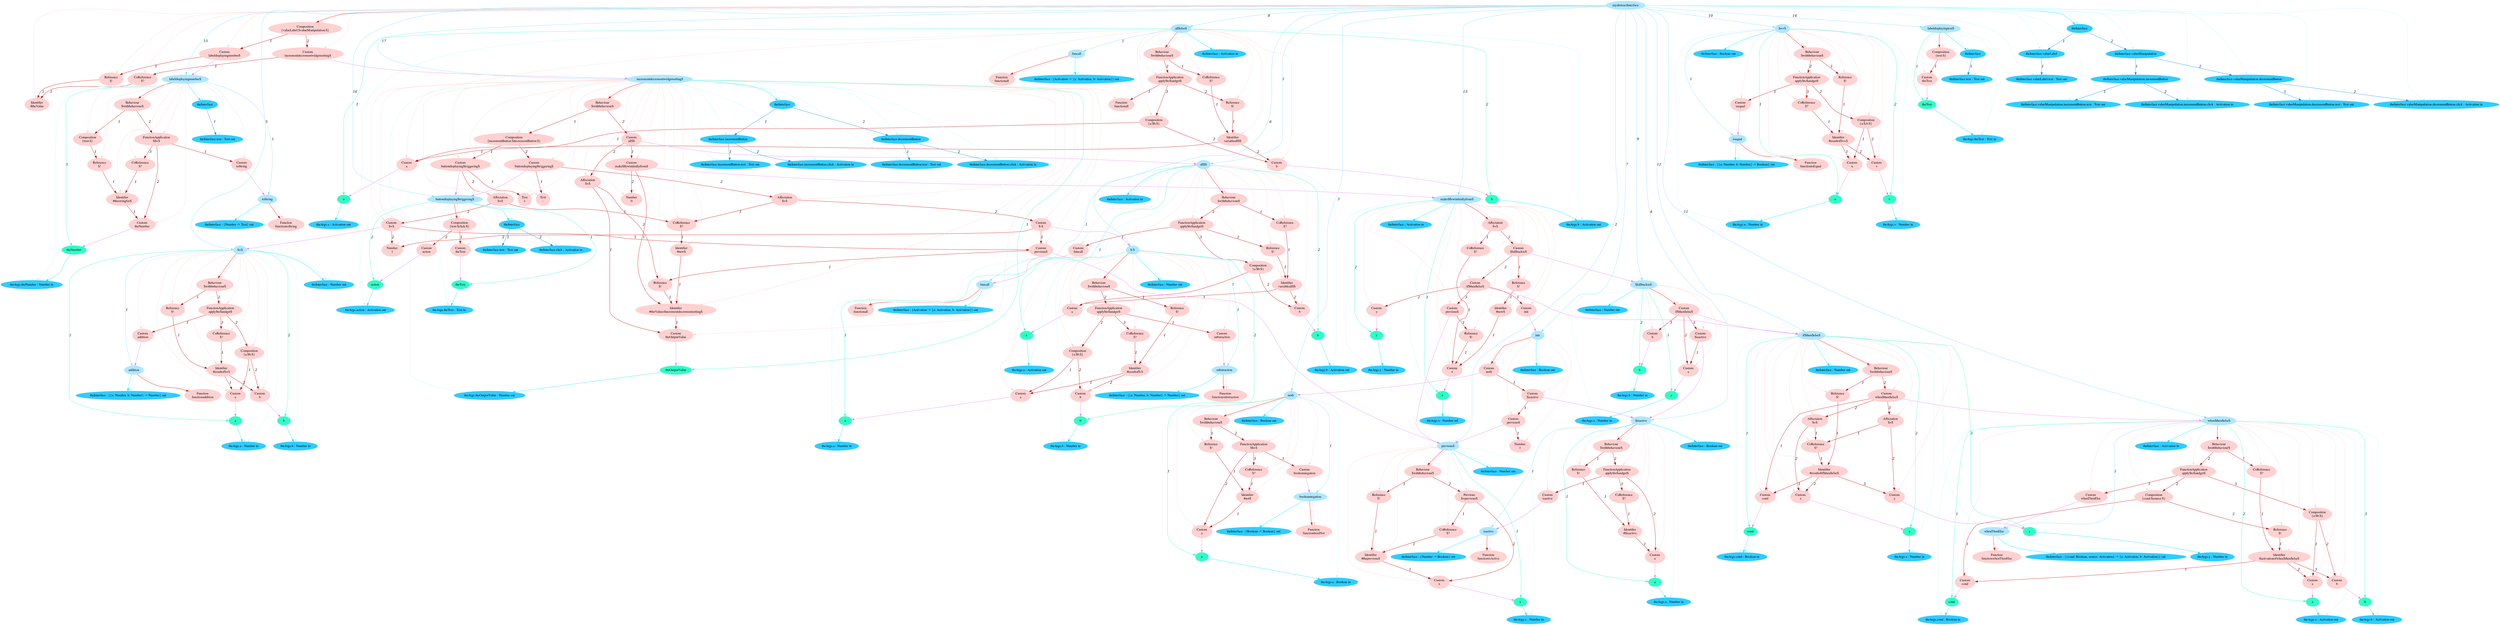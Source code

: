 digraph g{node_1025 [shape="ellipse", style="filled", color="#ffd1d1", fontname="Times", label="Function
functionall" ]
node_1028 [shape="ellipse", style="filled", color="#ffd1d1", fontname="Times", label="Custom
a" ]
node_1033 [shape="ellipse", style="filled", color="#ffd1d1", fontname="Times", label="Custom
b" ]
node_1038 [shape="ellipse", style="filled", color="#ffd1d1", fontname="Times", label="Identifier
variableall$$" ]
node_1044 [shape="ellipse", style="filled", color="#ffd1d1", fontname="Times", label="CoReference
$?" ]
node_1048 [shape="ellipse", style="filled", color="#ffd1d1", fontname="Times", label="Custom
funcall" ]
node_1051 [shape="ellipse", style="filled", color="#ffd1d1", fontname="Times", label="Reference
$!" ]
node_1055 [shape="ellipse", style="filled", color="#ffd1d1", fontname="Times", label="Composition
{a:$b:$}" ]
node_1060 [shape="ellipse", style="filled", color="#ffd1d1", fontname="Times", label="FunctionApplication
apply$to$andget$" ]
node_1066 [shape="ellipse", style="filled", color="#ffd1d1", fontname="Times", label="Behaviour
$withbehaviour$" ]
node_1071 [shape="ellipse", style="filled", color="#ffd1d1", fontname="Times", label="Custom
x" ]
node_1076 [shape="ellipse", style="filled", color="#ffd1d1", fontname="Times", label="Identifier
#theprevious$" ]
node_1081 [shape="ellipse", style="filled", color="#ffd1d1", fontname="Times", label="Reference
$!" ]
node_1085 [shape="ellipse", style="filled", color="#ffd1d1", fontname="Times", label="CoReference
$?" ]
node_1089 [shape="ellipse", style="filled", color="#ffd1d1", fontname="Times", label="Previous
$=previous$" ]
node_1094 [shape="ellipse", style="filled", color="#ffd1d1", fontname="Times", label="Behaviour
$withbehaviour$" ]
node_1099 [shape="ellipse", style="filled", color="#ffd1d1", fontname="Times", label="Function
functionboolNot" ]
node_1102 [shape="ellipse", style="filled", color="#ffd1d1", fontname="Times", label="Custom
a" ]
node_1107 [shape="ellipse", style="filled", color="#ffd1d1", fontname="Times", label="Identifier
#not$" ]
node_1112 [shape="ellipse", style="filled", color="#ffd1d1", fontname="Times", label="Reference
$!" ]
node_1116 [shape="ellipse", style="filled", color="#ffd1d1", fontname="Times", label="Custom
booleannegation" ]
node_1119 [shape="ellipse", style="filled", color="#ffd1d1", fontname="Times", label="CoReference
$?" ]
node_1123 [shape="ellipse", style="filled", color="#ffd1d1", fontname="Times", label="FunctionApplication
$$=$" ]
node_1129 [shape="ellipse", style="filled", color="#ffd1d1", fontname="Times", label="Behaviour
$withbehaviour$" ]
node_1134 [shape="ellipse", style="filled", color="#ffd1d1", fontname="Times", label="Function
functionisActive" ]
node_1137 [shape="ellipse", style="filled", color="#ffd1d1", fontname="Times", label="Custom
a" ]
node_1142 [shape="ellipse", style="filled", color="#ffd1d1", fontname="Times", label="Identifier
#$isactive" ]
node_1147 [shape="ellipse", style="filled", color="#ffd1d1", fontname="Times", label="Reference
$!" ]
node_1151 [shape="ellipse", style="filled", color="#ffd1d1", fontname="Times", label="Custom
isactive" ]
node_1154 [shape="ellipse", style="filled", color="#ffd1d1", fontname="Times", label="CoReference
$?" ]
node_1158 [shape="ellipse", style="filled", color="#ffd1d1", fontname="Times", label="FunctionApplication
apply$to$andget$" ]
node_1164 [shape="ellipse", style="filled", color="#ffd1d1", fontname="Times", label="Behaviour
$withbehaviour$" ]
node_1169 [shape="ellipse", style="filled", color="#ffd1d1", fontname="Times", label="Function
functionaddition" ]
node_1172 [shape="ellipse", style="filled", color="#ffd1d1", fontname="Times", label="Custom
a" ]
node_1177 [shape="ellipse", style="filled", color="#ffd1d1", fontname="Times", label="Custom
b" ]
node_1182 [shape="ellipse", style="filled", color="#ffd1d1", fontname="Times", label="Identifier
#resultof$+$" ]
node_1188 [shape="ellipse", style="filled", color="#ffd1d1", fontname="Times", label="Reference
$!" ]
node_1192 [shape="ellipse", style="filled", color="#ffd1d1", fontname="Times", label="Custom
addition" ]
node_1195 [shape="ellipse", style="filled", color="#ffd1d1", fontname="Times", label="Composition
{a:$b:$}" ]
node_1200 [shape="ellipse", style="filled", color="#ffd1d1", fontname="Times", label="CoReference
$?" ]
node_1204 [shape="ellipse", style="filled", color="#ffd1d1", fontname="Times", label="FunctionApplication
apply$to$andget$" ]
node_1210 [shape="ellipse", style="filled", color="#ffd1d1", fontname="Times", label="Behaviour
$withbehaviour$" ]
node_1215 [shape="ellipse", style="filled", color="#ffd1d1", fontname="Times", label="Function
functionsubstraction" ]
node_1218 [shape="ellipse", style="filled", color="#ffd1d1", fontname="Times", label="Custom
a" ]
node_1223 [shape="ellipse", style="filled", color="#ffd1d1", fontname="Times", label="Custom
b" ]
node_1228 [shape="ellipse", style="filled", color="#ffd1d1", fontname="Times", label="Identifier
#resultof$-$" ]
node_1234 [shape="ellipse", style="filled", color="#ffd1d1", fontname="Times", label="Reference
$!" ]
node_1238 [shape="ellipse", style="filled", color="#ffd1d1", fontname="Times", label="Custom
substraction" ]
node_1241 [shape="ellipse", style="filled", color="#ffd1d1", fontname="Times", label="Composition
{a:$b:$}" ]
node_1246 [shape="ellipse", style="filled", color="#ffd1d1", fontname="Times", label="CoReference
$?" ]
node_1250 [shape="ellipse", style="filled", color="#ffd1d1", fontname="Times", label="FunctionApplication
apply$to$andget$" ]
node_1256 [shape="ellipse", style="filled", color="#ffd1d1", fontname="Times", label="Behaviour
$withbehaviour$" ]
node_1261 [shape="ellipse", style="filled", color="#ffd1d1", fontname="Times", label="Number
1" ]
node_1264 [shape="ellipse", style="filled", color="#ffd1d1", fontname="Times", label="Custom
previous$" ]
node_1268 [shape="ellipse", style="filled", color="#ffd1d1", fontname="Times", label="Custom
$isactive" ]
node_1272 [shape="ellipse", style="filled", color="#ffd1d1", fontname="Times", label="Custom
not$" ]
node_1276 [shape="ellipse", style="filled", color="#ffd1d1", fontname="Times", label="Function
functionall" ]
node_1279 [shape="ellipse", style="filled", color="#ffd1d1", fontname="Times", label="Custom
a" ]
node_1284 [shape="ellipse", style="filled", color="#ffd1d1", fontname="Times", label="Custom
b" ]
node_1289 [shape="ellipse", style="filled", color="#ffd1d1", fontname="Times", label="Identifier
variableall$$" ]
node_1295 [shape="ellipse", style="filled", color="#ffd1d1", fontname="Times", label="CoReference
$?" ]
node_1299 [shape="ellipse", style="filled", color="#ffd1d1", fontname="Times", label="Function
functionall" ]
node_1302 [shape="ellipse", style="filled", color="#ffd1d1", fontname="Times", label="Reference
$!" ]
node_1306 [shape="ellipse", style="filled", color="#ffd1d1", fontname="Times", label="Composition
{a:$b:$}" ]
node_1311 [shape="ellipse", style="filled", color="#ffd1d1", fontname="Times", label="FunctionApplication
apply$to$andget$" ]
node_1317 [shape="ellipse", style="filled", color="#ffd1d1", fontname="Times", label="Behaviour
$withbehaviour$" ]
node_1322 [shape="ellipse", style="filled", color="#ffd1d1", fontname="Times", label="Custom
a" ]
node_1326 [shape="ellipse", style="filled", color="#ffd1d1", fontname="Times", label="Custom
$isactive" ]
node_1330 [shape="ellipse", style="filled", color="#ffd1d1", fontname="Times", label="Custom
b" ]
node_1333 [shape="ellipse", style="filled", color="#ffd1d1", fontname="Times", label="Custom
if$then$else$" ]
node_1339 [shape="ellipse", style="filled", color="#ffd1d1", fontname="Times", label="Function
functionisEqual" ]
node_1342 [shape="ellipse", style="filled", color="#ffd1d1", fontname="Times", label="Custom
u" ]
node_1347 [shape="ellipse", style="filled", color="#ffd1d1", fontname="Times", label="Custom
v" ]
node_1352 [shape="ellipse", style="filled", color="#ffd1d1", fontname="Times", label="Identifier
#resultof$==$" ]
node_1358 [shape="ellipse", style="filled", color="#ffd1d1", fontname="Times", label="Reference
$!" ]
node_1362 [shape="ellipse", style="filled", color="#ffd1d1", fontname="Times", label="Custom
isequal" ]
node_1365 [shape="ellipse", style="filled", color="#ffd1d1", fontname="Times", label="Composition
{a:$,b:$}" ]
node_1370 [shape="ellipse", style="filled", color="#ffd1d1", fontname="Times", label="CoReference
$?" ]
node_1374 [shape="ellipse", style="filled", color="#ffd1d1", fontname="Times", label="FunctionApplication
apply$to$andget$" ]
node_1380 [shape="ellipse", style="filled", color="#ffd1d1", fontname="Times", label="Behaviour
$withbehaviour$" ]
node_1385 [shape="ellipse", style="filled", color="#ffd1d1", fontname="Times", label="Function
functionwhenThenElse" ]
node_1388 [shape="ellipse", style="filled", color="#ffd1d1", fontname="Times", label="Custom
cond" ]
node_1393 [shape="ellipse", style="filled", color="#ffd1d1", fontname="Times", label="Custom
a" ]
node_1398 [shape="ellipse", style="filled", color="#ffd1d1", fontname="Times", label="Custom
b" ]
node_1403 [shape="ellipse", style="filled", color="#ffd1d1", fontname="Times", label="Identifier
#activationofwhen$then$else$" ]
node_1410 [shape="ellipse", style="filled", color="#ffd1d1", fontname="Times", label="CoReference
$?" ]
node_1414 [shape="ellipse", style="filled", color="#ffd1d1", fontname="Times", label="Custom
whenThenElse" ]
node_1417 [shape="ellipse", style="filled", color="#ffd1d1", fontname="Times", label="Reference
$!" ]
node_1421 [shape="ellipse", style="filled", color="#ffd1d1", fontname="Times", label="Composition
{cond:$source:$}" ]
node_1426 [shape="ellipse", style="filled", color="#ffd1d1", fontname="Times", label="Composition
{a:$b:$}" ]
node_1431 [shape="ellipse", style="filled", color="#ffd1d1", fontname="Times", label="FunctionApplication
apply$to$andget$" ]
node_1437 [shape="ellipse", style="filled", color="#ffd1d1", fontname="Times", label="Behaviour
$withbehaviour$" ]
node_1442 [shape="ellipse", style="filled", color="#ffd1d1", fontname="Times", label="Custom
cond" ]
node_1448 [shape="ellipse", style="filled", color="#ffd1d1", fontname="Times", label="Custom
x" ]
node_1454 [shape="ellipse", style="filled", color="#ffd1d1", fontname="Times", label="Custom
y" ]
node_1460 [shape="ellipse", style="filled", color="#ffd1d1", fontname="Times", label="Identifier
#resultofif$then$else$" ]
node_1468 [shape="ellipse", style="filled", color="#ffd1d1", fontname="Times", label="Reference
$!" ]
node_1472 [shape="ellipse", style="filled", color="#ffd1d1", fontname="Times", label="CoReference
$?" ]
node_1477 [shape="ellipse", style="filled", color="#ffd1d1", fontname="Times", label="Affectation
$=$" ]
node_1482 [shape="ellipse", style="filled", color="#ffd1d1", fontname="Times", label="Affectation
$=$" ]
node_1487 [shape="ellipse", style="filled", color="#ffd1d1", fontname="Times", label="Custom
when$then$else$" ]
node_1493 [shape="ellipse", style="filled", color="#ffd1d1", fontname="Times", label="Behaviour
$withbehaviour$" ]
node_1498 [shape="ellipse", style="filled", color="#ffd1d1", fontname="Times", label="Custom
x" ]
node_1503 [shape="ellipse", style="filled", color="#ffd1d1", fontname="Times", label="CoReference
$?" ]
node_1507 [shape="ellipse", style="filled", color="#ffd1d1", fontname="Times", label="Identifier
#new$" ]
node_1511 [shape="ellipse", style="filled", color="#ffd1d1", fontname="Times", label="Reference
$!" ]
node_1515 [shape="ellipse", style="filled", color="#ffd1d1", fontname="Times", label="Custom
init" ]
node_1518 [shape="ellipse", style="filled", color="#ffd1d1", fontname="Times", label="Custom
y" ]
node_1521 [shape="ellipse", style="filled", color="#ffd1d1", fontname="Times", label="Reference
$!" ]
node_1525 [shape="ellipse", style="filled", color="#ffd1d1", fontname="Times", label="Custom
previous$" ]
node_1529 [shape="ellipse", style="filled", color="#ffd1d1", fontname="Times", label="Custom
if$then$else$" ]
node_1535 [shape="ellipse", style="filled", color="#ffd1d1", fontname="Times", label="Custom
$fallbackto$" ]
node_1540 [shape="ellipse", style="filled", color="#ffd1d1", fontname="Times", label="Affectation
$=$" ]
node_1545 [shape="ellipse", style="filled", color="#ffd1d1", fontname="Times", label="Custom
theText" ]
node_1548 [shape="ellipse", style="filled", color="#ffd1d1", fontname="Times", label="Composition
{text:$}" ]
node_1552 [shape="ellipse", style="filled", color="#ffd1d1", fontname="Times", label="Function
functiontoString" ]
node_1555 [shape="ellipse", style="filled", color="#ffd1d1", fontname="Times", label="Custom
theNumber" ]
node_1560 [shape="ellipse", style="filled", color="#ffd1d1", fontname="Times", label="Identifier
#thestringfor$" ]
node_1565 [shape="ellipse", style="filled", color="#ffd1d1", fontname="Times", label="Reference
$!" ]
node_1569 [shape="ellipse", style="filled", color="#ffd1d1", fontname="Times", label="Composition
{text:$}" ]
node_1573 [shape="ellipse", style="filled", color="#ffd1d1", fontname="Times", label="Custom
toString" ]
node_1576 [shape="ellipse", style="filled", color="#ffd1d1", fontname="Times", label="CoReference
$?" ]
node_1580 [shape="ellipse", style="filled", color="#ffd1d1", fontname="Times", label="FunctionApplication
$$=$" ]
node_1586 [shape="ellipse", style="filled", color="#ffd1d1", fontname="Times", label="Behaviour
$withbehaviour$" ]
node_1591 [shape="ellipse", style="filled", color="#ffd1d1", fontname="Times", label="Custom
theText" ]
node_1594 [shape="ellipse", style="filled", color="#ffd1d1", fontname="Times", label="Custom
action" ]
node_1597 [shape="ellipse", style="filled", color="#ffd1d1", fontname="Times", label="Composition
{text:$click:$}" ]
node_1602 [shape="ellipse", style="filled", color="#ffd1d1", fontname="Times", label="Text
+" ]
node_1605 [shape="ellipse", style="filled", color="#ffd1d1", fontname="Times", label="Custom
theOutputValue" ]
node_1614 [shape="ellipse", style="filled", color="#ffd1d1", fontname="Times", label="Identifier
#theValueofincrementdecrementsetting$" ]
node_1623 [shape="ellipse", style="filled", color="#ffd1d1", fontname="Times", label="Identifier
#new$" ]
node_1628 [shape="ellipse", style="filled", color="#ffd1d1", fontname="Times", label="CoReference
$?" ]
node_1633 [shape="ellipse", style="filled", color="#ffd1d1", fontname="Times", label="Reference
$!" ]
node_1639 [shape="ellipse", style="filled", color="#ffd1d1", fontname="Times", label="Custom
previous$" ]
node_1644 [shape="ellipse", style="filled", color="#ffd1d1", fontname="Times", label="Number
1" ]
node_1648 [shape="ellipse", style="filled", color="#ffd1d1", fontname="Times", label="Custom
$+$" ]
node_1653 [shape="ellipse", style="filled", color="#ffd1d1", fontname="Times", label="Affectation
$=$" ]
node_1658 [shape="ellipse", style="filled", color="#ffd1d1", fontname="Times", label="Custom
buttondisplaying$triggering$" ]
node_1663 [shape="ellipse", style="filled", color="#ffd1d1", fontname="Times", label="Text
-" ]
node_1666 [shape="ellipse", style="filled", color="#ffd1d1", fontname="Times", label="Custom
$-$" ]
node_1671 [shape="ellipse", style="filled", color="#ffd1d1", fontname="Times", label="Affectation
$=$" ]
node_1676 [shape="ellipse", style="filled", color="#ffd1d1", fontname="Times", label="Custom
buttondisplaying$triggering$" ]
node_1681 [shape="ellipse", style="filled", color="#ffd1d1", fontname="Times", label="Composition
{incrementButton:$decrementButton:$}" ]
node_1686 [shape="ellipse", style="filled", color="#ffd1d1", fontname="Times", label="Number
0" ]
node_1689 [shape="ellipse", style="filled", color="#ffd1d1", fontname="Times", label="Custom
make$flowinitiallyfrom$" ]
node_1694 [shape="ellipse", style="filled", color="#ffd1d1", fontname="Times", label="Affectation
$=$" ]
node_1699 [shape="ellipse", style="filled", color="#ffd1d1", fontname="Times", label="Custom
all$$" ]
node_1704 [shape="ellipse", style="filled", color="#ffd1d1", fontname="Times", label="Behaviour
$withbehaviour$" ]
node_1709 [shape="ellipse", style="filled", color="#ffd1d1", fontname="Times", label="Identifier
#theValue" ]
node_1713 [shape="ellipse", style="filled", color="#ffd1d1", fontname="Times", label="Reference
$!" ]
node_1717 [shape="ellipse", style="filled", color="#ffd1d1", fontname="Times", label="Custom
labeldisplayingnumber$" ]
node_1721 [shape="ellipse", style="filled", color="#ffd1d1", fontname="Times", label="CoReference
$?" ]
node_1725 [shape="ellipse", style="filled", color="#ffd1d1", fontname="Times", label="Custom
incrementdecrementwidgetsetting$" ]
node_1729 [shape="ellipse", style="filled", color="#ffd1d1", fontname="Times", label="Composition
{valueLabel:$valueManipulation:$}" ]
node_1 [shape="ellipse", style="filled", color="#afe7ff", fontname="Times", label="myabstractInterface" ]
node_2 [shape="ellipse", style="filled", color="#afe7ff", fontname="Times", label="all$$" ]
node_3 [shape="ellipse", style="filled", color="#afe7ff", fontname="Times", label="funcall" ]
node_66 [shape="ellipse", style="filled", color="#afe7ff", fontname="Times", label="previous$" ]
node_102 [shape="ellipse", style="filled", color="#afe7ff", fontname="Times", label="not$" ]
node_103 [shape="ellipse", style="filled", color="#afe7ff", fontname="Times", label="booleannegation" ]
node_149 [shape="ellipse", style="filled", color="#afe7ff", fontname="Times", label="$isactive" ]
node_150 [shape="ellipse", style="filled", color="#afe7ff", fontname="Times", label="isactive" ]
node_196 [shape="ellipse", style="filled", color="#afe7ff", fontname="Times", label="$+$" ]
node_197 [shape="ellipse", style="filled", color="#afe7ff", fontname="Times", label="addition" ]
node_260 [shape="ellipse", style="filled", color="#afe7ff", fontname="Times", label="$-$" ]
node_261 [shape="ellipse", style="filled", color="#afe7ff", fontname="Times", label="substraction" ]
node_324 [shape="ellipse", style="filled", color="#afe7ff", fontname="Times", label="init" ]
node_340 [shape="ellipse", style="filled", color="#afe7ff", fontname="Times", label="all$else$" ]
node_341 [shape="ellipse", style="filled", color="#afe7ff", fontname="Times", label="funcall" ]
node_404 [shape="ellipse", style="filled", color="#afe7ff", fontname="Times", label="$fallbackto$" ]
node_433 [shape="ellipse", style="filled", color="#afe7ff", fontname="Times", label="$==$" ]
node_434 [shape="ellipse", style="filled", color="#afe7ff", fontname="Times", label="isequal" ]
node_497 [shape="ellipse", style="filled", color="#afe7ff", fontname="Times", label="when$then$else$" ]
node_498 [shape="ellipse", style="filled", color="#afe7ff", fontname="Times", label="whenThenElse" ]
node_578 [shape="ellipse", style="filled", color="#afe7ff", fontname="Times", label="if$then$else$" ]
node_663 [shape="ellipse", style="filled", color="#afe7ff", fontname="Times", label="make$flowinitiallyfrom$" ]
node_716 [shape="ellipse", style="filled", color="#afe7ff", fontname="Times", label="labeldisplayingtext$" ]
node_734 [shape="ellipse", style="filled", color="#afe7ff", fontname="Times", label="labeldisplayingnumber$" ]
node_735 [shape="ellipse", style="filled", color="#afe7ff", fontname="Times", label="toString" ]
node_787 [shape="ellipse", style="filled", color="#afe7ff", fontname="Times", label="buttondisplaying$triggering$" ]
node_816 [shape="ellipse", style="filled", color="#afe7ff", fontname="Times", label="incrementdecrementwidgetsetting$" ]
node_11 [shape="ellipse", style="filled", color="#2fffc7", fontname="Times", label="a" ]
node_15 [shape="ellipse", style="filled", color="#2fffc7", fontname="Times", label="b" ]
node_67 [shape="ellipse", style="filled", color="#2fffc7", fontname="Times", label="x" ]
node_111 [shape="ellipse", style="filled", color="#2fffc7", fontname="Times", label="a" ]
node_158 [shape="ellipse", style="filled", color="#2fffc7", fontname="Times", label="a" ]
node_205 [shape="ellipse", style="filled", color="#2fffc7", fontname="Times", label="a" ]
node_209 [shape="ellipse", style="filled", color="#2fffc7", fontname="Times", label="b" ]
node_269 [shape="ellipse", style="filled", color="#2fffc7", fontname="Times", label="a" ]
node_273 [shape="ellipse", style="filled", color="#2fffc7", fontname="Times", label="b" ]
node_349 [shape="ellipse", style="filled", color="#2fffc7", fontname="Times", label="a" ]
node_353 [shape="ellipse", style="filled", color="#2fffc7", fontname="Times", label="b" ]
node_405 [shape="ellipse", style="filled", color="#2fffc7", fontname="Times", label="a" ]
node_409 [shape="ellipse", style="filled", color="#2fffc7", fontname="Times", label="b" ]
node_442 [shape="ellipse", style="filled", color="#2fffc7", fontname="Times", label="u" ]
node_446 [shape="ellipse", style="filled", color="#2fffc7", fontname="Times", label="v" ]
node_506 [shape="ellipse", style="filled", color="#2fffc7", fontname="Times", label="cond" ]
node_510 [shape="ellipse", style="filled", color="#2fffc7", fontname="Times", label="a" ]
node_514 [shape="ellipse", style="filled", color="#2fffc7", fontname="Times", label="b" ]
node_579 [shape="ellipse", style="filled", color="#2fffc7", fontname="Times", label="cond" ]
node_583 [shape="ellipse", style="filled", color="#2fffc7", fontname="Times", label="x" ]
node_587 [shape="ellipse", style="filled", color="#2fffc7", fontname="Times", label="y" ]
node_664 [shape="ellipse", style="filled", color="#2fffc7", fontname="Times", label="x" ]
node_668 [shape="ellipse", style="filled", color="#2fffc7", fontname="Times", label="y" ]
node_717 [shape="ellipse", style="filled", color="#2fffc7", fontname="Times", label="theText" ]
node_743 [shape="ellipse", style="filled", color="#2fffc7", fontname="Times", label="theNumber" ]
node_788 [shape="ellipse", style="filled", color="#2fffc7", fontname="Times", label="theText" ]
node_792 [shape="ellipse", style="filled", color="#2fffc7", fontname="Times", label="action" ]
node_817 [shape="ellipse", style="filled", color="#2fffc7", fontname="Times", label="theOutputValue" ]
node_4 [shape="ellipse", style="filled", color="#2fcdff", fontname="Times", label="theInterface : {Activation -> {a: Activation, b: Activation}} out" ]
node_12 [shape="ellipse", style="filled", color="#2fcdff", fontname="Times", label="theArgs.a : Activation out" ]
node_16 [shape="ellipse", style="filled", color="#2fcdff", fontname="Times", label="theArgs.b : Activation out" ]
node_21 [shape="ellipse", style="filled", color="#2fcdff", fontname="Times", label="theInterface : Activation in" ]
node_68 [shape="ellipse", style="filled", color="#2fcdff", fontname="Times", label="theArgs.x : Number in" ]
node_72 [shape="ellipse", style="filled", color="#2fcdff", fontname="Times", label="theInterface : Number out" ]
node_104 [shape="ellipse", style="filled", color="#2fcdff", fontname="Times", label="theInterface : {Boolean -> Boolean} out" ]
node_112 [shape="ellipse", style="filled", color="#2fcdff", fontname="Times", label="theArgs.a : Boolean in" ]
node_116 [shape="ellipse", style="filled", color="#2fcdff", fontname="Times", label="theInterface : Boolean out" ]
node_151 [shape="ellipse", style="filled", color="#2fcdff", fontname="Times", label="theInterface : {Number -> Boolean} out" ]
node_159 [shape="ellipse", style="filled", color="#2fcdff", fontname="Times", label="theArgs.a : Number in" ]
node_163 [shape="ellipse", style="filled", color="#2fcdff", fontname="Times", label="theInterface : Boolean out" ]
node_198 [shape="ellipse", style="filled", color="#2fcdff", fontname="Times", label="theInterface : {{a: Number, b: Number} -> Number} out" ]
node_206 [shape="ellipse", style="filled", color="#2fcdff", fontname="Times", label="theArgs.a : Number in" ]
node_210 [shape="ellipse", style="filled", color="#2fcdff", fontname="Times", label="theArgs.b : Number in" ]
node_215 [shape="ellipse", style="filled", color="#2fcdff", fontname="Times", label="theInterface : Number out" ]
node_262 [shape="ellipse", style="filled", color="#2fcdff", fontname="Times", label="theInterface : {{a: Number, b: Number} -> Number} out" ]
node_270 [shape="ellipse", style="filled", color="#2fcdff", fontname="Times", label="theArgs.a : Number in" ]
node_274 [shape="ellipse", style="filled", color="#2fcdff", fontname="Times", label="theArgs.b : Number in" ]
node_279 [shape="ellipse", style="filled", color="#2fcdff", fontname="Times", label="theInterface : Number out" ]
node_325 [shape="ellipse", style="filled", color="#2fcdff", fontname="Times", label="theInterface : Boolean out" ]
node_342 [shape="ellipse", style="filled", color="#2fcdff", fontname="Times", label="theInterface : {Activation -> {a: Activation, b: Activation}} out" ]
node_350 [shape="ellipse", style="filled", color="#2fcdff", fontname="Times", label="theArgs.a : Activation out" ]
node_354 [shape="ellipse", style="filled", color="#2fcdff", fontname="Times", label="theArgs.b : Activation out" ]
node_359 [shape="ellipse", style="filled", color="#2fcdff", fontname="Times", label="theInterface : Activation in" ]
node_406 [shape="ellipse", style="filled", color="#2fcdff", fontname="Times", label="theArgs.a : Number in" ]
node_410 [shape="ellipse", style="filled", color="#2fcdff", fontname="Times", label="theArgs.b : Number in" ]
node_415 [shape="ellipse", style="filled", color="#2fcdff", fontname="Times", label="theInterface : Number out" ]
node_435 [shape="ellipse", style="filled", color="#2fcdff", fontname="Times", label="theInterface : {{a: Number, b: Number} -> Boolean} out" ]
node_443 [shape="ellipse", style="filled", color="#2fcdff", fontname="Times", label="theArgs.u : Number in" ]
node_447 [shape="ellipse", style="filled", color="#2fcdff", fontname="Times", label="theArgs.v : Number in" ]
node_452 [shape="ellipse", style="filled", color="#2fcdff", fontname="Times", label="theInterface : Boolean out" ]
node_499 [shape="ellipse", style="filled", color="#2fcdff", fontname="Times", label="theInterface : {{cond: Boolean, source: Activation} -> {a: Activation, b: Activation}} out" ]
node_507 [shape="ellipse", style="filled", color="#2fcdff", fontname="Times", label="theArgs.cond : Boolean in" ]
node_511 [shape="ellipse", style="filled", color="#2fcdff", fontname="Times", label="theArgs.a : Activation out" ]
node_515 [shape="ellipse", style="filled", color="#2fcdff", fontname="Times", label="theArgs.b : Activation out" ]
node_521 [shape="ellipse", style="filled", color="#2fcdff", fontname="Times", label="theInterface : Activation in" ]
node_580 [shape="ellipse", style="filled", color="#2fcdff", fontname="Times", label="theArgs.cond : Boolean in" ]
node_584 [shape="ellipse", style="filled", color="#2fcdff", fontname="Times", label="theArgs.x : Number in" ]
node_588 [shape="ellipse", style="filled", color="#2fcdff", fontname="Times", label="theArgs.y : Number in" ]
node_594 [shape="ellipse", style="filled", color="#2fcdff", fontname="Times", label="theInterface : Number out" ]
node_665 [shape="ellipse", style="filled", color="#2fcdff", fontname="Times", label="theArgs.x : Number ref" ]
node_669 [shape="ellipse", style="filled", color="#2fcdff", fontname="Times", label="theArgs.y : Number in" ]
node_674 [shape="ellipse", style="filled", color="#2fcdff", fontname="Times", label="theInterface : Activation in" ]
node_718 [shape="ellipse", style="filled", color="#2fcdff", fontname="Times", label="theArgs.theText : Text in" ]
node_722 [shape="ellipse", style="filled", color="#2fcdff", fontname="Times", label="theInterface" ]
node_723 [shape="ellipse", style="filled", color="#2fcdff", fontname="Times", label="theInterface.text : Text out" ]
node_736 [shape="ellipse", style="filled", color="#2fcdff", fontname="Times", label="theInterface : {Number -> Text} out" ]
node_744 [shape="ellipse", style="filled", color="#2fcdff", fontname="Times", label="theArgs.theNumber : Number in" ]
node_748 [shape="ellipse", style="filled", color="#2fcdff", fontname="Times", label="theInterface" ]
node_749 [shape="ellipse", style="filled", color="#2fcdff", fontname="Times", label="theInterface.text : Text out" ]
node_789 [shape="ellipse", style="filled", color="#2fcdff", fontname="Times", label="theArgs.theText : Text in" ]
node_793 [shape="ellipse", style="filled", color="#2fcdff", fontname="Times", label="theArgs.action : Activation out" ]
node_798 [shape="ellipse", style="filled", color="#2fcdff", fontname="Times", label="theInterface" ]
node_799 [shape="ellipse", style="filled", color="#2fcdff", fontname="Times", label="theInterface.text : Text out" ]
node_801 [shape="ellipse", style="filled", color="#2fcdff", fontname="Times", label="theInterface.click : Activation in" ]
node_818 [shape="ellipse", style="filled", color="#2fcdff", fontname="Times", label="theArgs.theOutputValue : Number out" ]
node_822 [shape="ellipse", style="filled", color="#2fcdff", fontname="Times", label="theInterface" ]
node_823 [shape="ellipse", style="filled", color="#2fcdff", fontname="Times", label="theInterface.incrementButton" ]
node_824 [shape="ellipse", style="filled", color="#2fcdff", fontname="Times", label="theInterface.incrementButton.text : Text out" ]
node_826 [shape="ellipse", style="filled", color="#2fcdff", fontname="Times", label="theInterface.incrementButton.click : Activation in" ]
node_831 [shape="ellipse", style="filled", color="#2fcdff", fontname="Times", label="theInterface.decrementButton" ]
node_832 [shape="ellipse", style="filled", color="#2fcdff", fontname="Times", label="theInterface.decrementButton.text : Text out" ]
node_834 [shape="ellipse", style="filled", color="#2fcdff", fontname="Times", label="theInterface.decrementButton.click : Activation in" ]
node_974 [shape="ellipse", style="filled", color="#2fcdff", fontname="Times", label="theInterface" ]
node_975 [shape="ellipse", style="filled", color="#2fcdff", fontname="Times", label="theInterface.valueLabel" ]
node_976 [shape="ellipse", style="filled", color="#2fcdff", fontname="Times", label="theInterface.valueLabel.text : Text out" ]
node_980 [shape="ellipse", style="filled", color="#2fcdff", fontname="Times", label="theInterface.valueManipulation" ]
node_981 [shape="ellipse", style="filled", color="#2fcdff", fontname="Times", label="theInterface.valueManipulation.incrementButton" ]
node_982 [shape="ellipse", style="filled", color="#2fcdff", fontname="Times", label="theInterface.valueManipulation.incrementButton.text : Text out" ]
node_984 [shape="ellipse", style="filled", color="#2fcdff", fontname="Times", label="theInterface.valueManipulation.incrementButton.click : Activation in" ]
node_989 [shape="ellipse", style="filled", color="#2fcdff", fontname="Times", label="theInterface.valueManipulation.decrementButton" ]
node_990 [shape="ellipse", style="filled", color="#2fcdff", fontname="Times", label="theInterface.valueManipulation.decrementButton.text : Text out" ]
node_992 [shape="ellipse", style="filled", color="#2fcdff", fontname="Times", label="theInterface.valueManipulation.decrementButton.click : Activation in" ]
node_1038 -> node_1028 [dir=forward, arrowHead=normal, fontname="Times-Italic", arrowsize=1, color="#d00000", label="1",  headlabel="", taillabel="" ]
node_1038 -> node_1033 [dir=forward, arrowHead=normal, fontname="Times-Italic", arrowsize=1, color="#d00000", label="2",  headlabel="", taillabel="" ]
node_1044 -> node_1038 [dir=forward, arrowHead=normal, fontname="Times-Italic", arrowsize=1, color="#d00000", label="1",  headlabel="", taillabel="" ]
node_1051 -> node_1038 [dir=forward, arrowHead=normal, fontname="Times-Italic", arrowsize=1, color="#d00000", label="1",  headlabel="", taillabel="" ]
node_1055 -> node_1028 [dir=forward, arrowHead=normal, fontname="Times-Italic", arrowsize=1, color="#d00000", label="1",  headlabel="", taillabel="" ]
node_1055 -> node_1033 [dir=forward, arrowHead=normal, fontname="Times-Italic", arrowsize=1, color="#d00000", label="2",  headlabel="", taillabel="" ]
node_1060 -> node_1048 [dir=forward, arrowHead=normal, fontname="Times-Italic", arrowsize=1, color="#d00000", label="1",  headlabel="", taillabel="" ]
node_1060 -> node_1051 [dir=forward, arrowHead=normal, fontname="Times-Italic", arrowsize=1, color="#d00000", label="2",  headlabel="", taillabel="" ]
node_1060 -> node_1055 [dir=forward, arrowHead=normal, fontname="Times-Italic", arrowsize=1, color="#d00000", label="3",  headlabel="", taillabel="" ]
node_1066 -> node_1044 [dir=forward, arrowHead=normal, fontname="Times-Italic", arrowsize=1, color="#d00000", label="1",  headlabel="", taillabel="" ]
node_1066 -> node_1060 [dir=forward, arrowHead=normal, fontname="Times-Italic", arrowsize=1, color="#d00000", label="2",  headlabel="", taillabel="" ]
node_1076 -> node_1071 [dir=forward, arrowHead=normal, fontname="Times-Italic", arrowsize=1, color="#d00000", label="1",  headlabel="", taillabel="" ]
node_1081 -> node_1076 [dir=forward, arrowHead=normal, fontname="Times-Italic", arrowsize=1, color="#d00000", label="1",  headlabel="", taillabel="" ]
node_1085 -> node_1076 [dir=forward, arrowHead=normal, fontname="Times-Italic", arrowsize=1, color="#d00000", label="1",  headlabel="", taillabel="" ]
node_1089 -> node_1071 [dir=forward, arrowHead=normal, fontname="Times-Italic", arrowsize=1, color="#d00000", label="2",  headlabel="", taillabel="" ]
node_1089 -> node_1085 [dir=forward, arrowHead=normal, fontname="Times-Italic", arrowsize=1, color="#d00000", label="1",  headlabel="", taillabel="" ]
node_1094 -> node_1081 [dir=forward, arrowHead=normal, fontname="Times-Italic", arrowsize=1, color="#d00000", label="1",  headlabel="", taillabel="" ]
node_1094 -> node_1089 [dir=forward, arrowHead=normal, fontname="Times-Italic", arrowsize=1, color="#d00000", label="2",  headlabel="", taillabel="" ]
node_1107 -> node_1102 [dir=forward, arrowHead=normal, fontname="Times-Italic", arrowsize=1, color="#d00000", label="1",  headlabel="", taillabel="" ]
node_1112 -> node_1107 [dir=forward, arrowHead=normal, fontname="Times-Italic", arrowsize=1, color="#d00000", label="1",  headlabel="", taillabel="" ]
node_1119 -> node_1107 [dir=forward, arrowHead=normal, fontname="Times-Italic", arrowsize=1, color="#d00000", label="1",  headlabel="", taillabel="" ]
node_1123 -> node_1102 [dir=forward, arrowHead=normal, fontname="Times-Italic", arrowsize=1, color="#d00000", label="2",  headlabel="", taillabel="" ]
node_1123 -> node_1116 [dir=forward, arrowHead=normal, fontname="Times-Italic", arrowsize=1, color="#d00000", label="1",  headlabel="", taillabel="" ]
node_1123 -> node_1119 [dir=forward, arrowHead=normal, fontname="Times-Italic", arrowsize=1, color="#d00000", label="3",  headlabel="", taillabel="" ]
node_1129 -> node_1112 [dir=forward, arrowHead=normal, fontname="Times-Italic", arrowsize=1, color="#d00000", label="1",  headlabel="", taillabel="" ]
node_1129 -> node_1123 [dir=forward, arrowHead=normal, fontname="Times-Italic", arrowsize=1, color="#d00000", label="2",  headlabel="", taillabel="" ]
node_1142 -> node_1137 [dir=forward, arrowHead=normal, fontname="Times-Italic", arrowsize=1, color="#d00000", label="1",  headlabel="", taillabel="" ]
node_1147 -> node_1142 [dir=forward, arrowHead=normal, fontname="Times-Italic", arrowsize=1, color="#d00000", label="1",  headlabel="", taillabel="" ]
node_1154 -> node_1142 [dir=forward, arrowHead=normal, fontname="Times-Italic", arrowsize=1, color="#d00000", label="1",  headlabel="", taillabel="" ]
node_1158 -> node_1137 [dir=forward, arrowHead=normal, fontname="Times-Italic", arrowsize=1, color="#d00000", label="2",  headlabel="", taillabel="" ]
node_1158 -> node_1151 [dir=forward, arrowHead=normal, fontname="Times-Italic", arrowsize=1, color="#d00000", label="1",  headlabel="", taillabel="" ]
node_1158 -> node_1154 [dir=forward, arrowHead=normal, fontname="Times-Italic", arrowsize=1, color="#d00000", label="3",  headlabel="", taillabel="" ]
node_1164 -> node_1147 [dir=forward, arrowHead=normal, fontname="Times-Italic", arrowsize=1, color="#d00000", label="1",  headlabel="", taillabel="" ]
node_1164 -> node_1158 [dir=forward, arrowHead=normal, fontname="Times-Italic", arrowsize=1, color="#d00000", label="2",  headlabel="", taillabel="" ]
node_1182 -> node_1172 [dir=forward, arrowHead=normal, fontname="Times-Italic", arrowsize=1, color="#d00000", label="1",  headlabel="", taillabel="" ]
node_1182 -> node_1177 [dir=forward, arrowHead=normal, fontname="Times-Italic", arrowsize=1, color="#d00000", label="2",  headlabel="", taillabel="" ]
node_1188 -> node_1182 [dir=forward, arrowHead=normal, fontname="Times-Italic", arrowsize=1, color="#d00000", label="1",  headlabel="", taillabel="" ]
node_1195 -> node_1172 [dir=forward, arrowHead=normal, fontname="Times-Italic", arrowsize=1, color="#d00000", label="1",  headlabel="", taillabel="" ]
node_1195 -> node_1177 [dir=forward, arrowHead=normal, fontname="Times-Italic", arrowsize=1, color="#d00000", label="2",  headlabel="", taillabel="" ]
node_1200 -> node_1182 [dir=forward, arrowHead=normal, fontname="Times-Italic", arrowsize=1, color="#d00000", label="1",  headlabel="", taillabel="" ]
node_1204 -> node_1192 [dir=forward, arrowHead=normal, fontname="Times-Italic", arrowsize=1, color="#d00000", label="1",  headlabel="", taillabel="" ]
node_1204 -> node_1195 [dir=forward, arrowHead=normal, fontname="Times-Italic", arrowsize=1, color="#d00000", label="2",  headlabel="", taillabel="" ]
node_1204 -> node_1200 [dir=forward, arrowHead=normal, fontname="Times-Italic", arrowsize=1, color="#d00000", label="3",  headlabel="", taillabel="" ]
node_1210 -> node_1188 [dir=forward, arrowHead=normal, fontname="Times-Italic", arrowsize=1, color="#d00000", label="1",  headlabel="", taillabel="" ]
node_1210 -> node_1204 [dir=forward, arrowHead=normal, fontname="Times-Italic", arrowsize=1, color="#d00000", label="2",  headlabel="", taillabel="" ]
node_1228 -> node_1218 [dir=forward, arrowHead=normal, fontname="Times-Italic", arrowsize=1, color="#d00000", label="1",  headlabel="", taillabel="" ]
node_1228 -> node_1223 [dir=forward, arrowHead=normal, fontname="Times-Italic", arrowsize=1, color="#d00000", label="2",  headlabel="", taillabel="" ]
node_1234 -> node_1228 [dir=forward, arrowHead=normal, fontname="Times-Italic", arrowsize=1, color="#d00000", label="1",  headlabel="", taillabel="" ]
node_1241 -> node_1218 [dir=forward, arrowHead=normal, fontname="Times-Italic", arrowsize=1, color="#d00000", label="1",  headlabel="", taillabel="" ]
node_1241 -> node_1223 [dir=forward, arrowHead=normal, fontname="Times-Italic", arrowsize=1, color="#d00000", label="2",  headlabel="", taillabel="" ]
node_1246 -> node_1228 [dir=forward, arrowHead=normal, fontname="Times-Italic", arrowsize=1, color="#d00000", label="1",  headlabel="", taillabel="" ]
node_1250 -> node_1238 [dir=forward, arrowHead=normal, fontname="Times-Italic", arrowsize=1, color="#d00000", label="1",  headlabel="", taillabel="" ]
node_1250 -> node_1241 [dir=forward, arrowHead=normal, fontname="Times-Italic", arrowsize=1, color="#d00000", label="2",  headlabel="", taillabel="" ]
node_1250 -> node_1246 [dir=forward, arrowHead=normal, fontname="Times-Italic", arrowsize=1, color="#d00000", label="3",  headlabel="", taillabel="" ]
node_1256 -> node_1234 [dir=forward, arrowHead=normal, fontname="Times-Italic", arrowsize=1, color="#d00000", label="1",  headlabel="", taillabel="" ]
node_1256 -> node_1250 [dir=forward, arrowHead=normal, fontname="Times-Italic", arrowsize=1, color="#d00000", label="2",  headlabel="", taillabel="" ]
node_1264 -> node_1261 [dir=forward, arrowHead=normal, fontname="Times-Italic", arrowsize=1, color="#d00000", label="1",  headlabel="", taillabel="" ]
node_1268 -> node_1264 [dir=forward, arrowHead=normal, fontname="Times-Italic", arrowsize=1, color="#d00000", label="1",  headlabel="", taillabel="" ]
node_1272 -> node_1268 [dir=forward, arrowHead=normal, fontname="Times-Italic", arrowsize=1, color="#d00000", label="1",  headlabel="", taillabel="" ]
node_1289 -> node_1279 [dir=forward, arrowHead=normal, fontname="Times-Italic", arrowsize=1, color="#d00000", label="1",  headlabel="", taillabel="" ]
node_1289 -> node_1284 [dir=forward, arrowHead=normal, fontname="Times-Italic", arrowsize=1, color="#d00000", label="2",  headlabel="", taillabel="" ]
node_1295 -> node_1289 [dir=forward, arrowHead=normal, fontname="Times-Italic", arrowsize=1, color="#d00000", label="1",  headlabel="", taillabel="" ]
node_1302 -> node_1289 [dir=forward, arrowHead=normal, fontname="Times-Italic", arrowsize=1, color="#d00000", label="1",  headlabel="", taillabel="" ]
node_1306 -> node_1279 [dir=forward, arrowHead=normal, fontname="Times-Italic", arrowsize=1, color="#d00000", label="1",  headlabel="", taillabel="" ]
node_1306 -> node_1284 [dir=forward, arrowHead=normal, fontname="Times-Italic", arrowsize=1, color="#d00000", label="2",  headlabel="", taillabel="" ]
node_1311 -> node_1299 [dir=forward, arrowHead=normal, fontname="Times-Italic", arrowsize=1, color="#d00000", label="1",  headlabel="", taillabel="" ]
node_1311 -> node_1302 [dir=forward, arrowHead=normal, fontname="Times-Italic", arrowsize=1, color="#d00000", label="2",  headlabel="", taillabel="" ]
node_1311 -> node_1306 [dir=forward, arrowHead=normal, fontname="Times-Italic", arrowsize=1, color="#d00000", label="3",  headlabel="", taillabel="" ]
node_1317 -> node_1295 [dir=forward, arrowHead=normal, fontname="Times-Italic", arrowsize=1, color="#d00000", label="1",  headlabel="", taillabel="" ]
node_1317 -> node_1311 [dir=forward, arrowHead=normal, fontname="Times-Italic", arrowsize=1, color="#d00000", label="2",  headlabel="", taillabel="" ]
node_1326 -> node_1322 [dir=forward, arrowHead=normal, fontname="Times-Italic", arrowsize=1, color="#d00000", label="1",  headlabel="", taillabel="" ]
node_1333 -> node_1322 [dir=forward, arrowHead=normal, fontname="Times-Italic", arrowsize=1, color="#d00000", label="2",  headlabel="", taillabel="" ]
node_1333 -> node_1326 [dir=forward, arrowHead=normal, fontname="Times-Italic", arrowsize=1, color="#d00000", label="1",  headlabel="", taillabel="" ]
node_1333 -> node_1330 [dir=forward, arrowHead=normal, fontname="Times-Italic", arrowsize=1, color="#d00000", label="3",  headlabel="", taillabel="" ]
node_1352 -> node_1342 [dir=forward, arrowHead=normal, fontname="Times-Italic", arrowsize=1, color="#d00000", label="1",  headlabel="", taillabel="" ]
node_1352 -> node_1347 [dir=forward, arrowHead=normal, fontname="Times-Italic", arrowsize=1, color="#d00000", label="2",  headlabel="", taillabel="" ]
node_1358 -> node_1352 [dir=forward, arrowHead=normal, fontname="Times-Italic", arrowsize=1, color="#d00000", label="1",  headlabel="", taillabel="" ]
node_1365 -> node_1342 [dir=forward, arrowHead=normal, fontname="Times-Italic", arrowsize=1, color="#d00000", label="1",  headlabel="", taillabel="" ]
node_1365 -> node_1347 [dir=forward, arrowHead=normal, fontname="Times-Italic", arrowsize=1, color="#d00000", label="2",  headlabel="", taillabel="" ]
node_1370 -> node_1352 [dir=forward, arrowHead=normal, fontname="Times-Italic", arrowsize=1, color="#d00000", label="1",  headlabel="", taillabel="" ]
node_1374 -> node_1362 [dir=forward, arrowHead=normal, fontname="Times-Italic", arrowsize=1, color="#d00000", label="1",  headlabel="", taillabel="" ]
node_1374 -> node_1365 [dir=forward, arrowHead=normal, fontname="Times-Italic", arrowsize=1, color="#d00000", label="2",  headlabel="", taillabel="" ]
node_1374 -> node_1370 [dir=forward, arrowHead=normal, fontname="Times-Italic", arrowsize=1, color="#d00000", label="3",  headlabel="", taillabel="" ]
node_1380 -> node_1358 [dir=forward, arrowHead=normal, fontname="Times-Italic", arrowsize=1, color="#d00000", label="1",  headlabel="", taillabel="" ]
node_1380 -> node_1374 [dir=forward, arrowHead=normal, fontname="Times-Italic", arrowsize=1, color="#d00000", label="2",  headlabel="", taillabel="" ]
node_1403 -> node_1388 [dir=forward, arrowHead=normal, fontname="Times-Italic", arrowsize=1, color="#d00000", label="1",  headlabel="", taillabel="" ]
node_1403 -> node_1393 [dir=forward, arrowHead=normal, fontname="Times-Italic", arrowsize=1, color="#d00000", label="2",  headlabel="", taillabel="" ]
node_1403 -> node_1398 [dir=forward, arrowHead=normal, fontname="Times-Italic", arrowsize=1, color="#d00000", label="3",  headlabel="", taillabel="" ]
node_1410 -> node_1403 [dir=forward, arrowHead=normal, fontname="Times-Italic", arrowsize=1, color="#d00000", label="1",  headlabel="", taillabel="" ]
node_1417 -> node_1403 [dir=forward, arrowHead=normal, fontname="Times-Italic", arrowsize=1, color="#d00000", label="1",  headlabel="", taillabel="" ]
node_1421 -> node_1388 [dir=forward, arrowHead=normal, fontname="Times-Italic", arrowsize=1, color="#d00000", label="1",  headlabel="", taillabel="" ]
node_1421 -> node_1417 [dir=forward, arrowHead=normal, fontname="Times-Italic", arrowsize=1, color="#d00000", label="2",  headlabel="", taillabel="" ]
node_1426 -> node_1393 [dir=forward, arrowHead=normal, fontname="Times-Italic", arrowsize=1, color="#d00000", label="1",  headlabel="", taillabel="" ]
node_1426 -> node_1398 [dir=forward, arrowHead=normal, fontname="Times-Italic", arrowsize=1, color="#d00000", label="2",  headlabel="", taillabel="" ]
node_1431 -> node_1414 [dir=forward, arrowHead=normal, fontname="Times-Italic", arrowsize=1, color="#d00000", label="1",  headlabel="", taillabel="" ]
node_1431 -> node_1421 [dir=forward, arrowHead=normal, fontname="Times-Italic", arrowsize=1, color="#d00000", label="2",  headlabel="", taillabel="" ]
node_1431 -> node_1426 [dir=forward, arrowHead=normal, fontname="Times-Italic", arrowsize=1, color="#d00000", label="3",  headlabel="", taillabel="" ]
node_1437 -> node_1410 [dir=forward, arrowHead=normal, fontname="Times-Italic", arrowsize=1, color="#d00000", label="1",  headlabel="", taillabel="" ]
node_1437 -> node_1431 [dir=forward, arrowHead=normal, fontname="Times-Italic", arrowsize=1, color="#d00000", label="2",  headlabel="", taillabel="" ]
node_1460 -> node_1442 [dir=forward, arrowHead=normal, fontname="Times-Italic", arrowsize=1, color="#d00000", label="1",  headlabel="", taillabel="" ]
node_1460 -> node_1448 [dir=forward, arrowHead=normal, fontname="Times-Italic", arrowsize=1, color="#d00000", label="2",  headlabel="", taillabel="" ]
node_1460 -> node_1454 [dir=forward, arrowHead=normal, fontname="Times-Italic", arrowsize=1, color="#d00000", label="3",  headlabel="", taillabel="" ]
node_1468 -> node_1460 [dir=forward, arrowHead=normal, fontname="Times-Italic", arrowsize=1, color="#d00000", label="1",  headlabel="", taillabel="" ]
node_1472 -> node_1460 [dir=forward, arrowHead=normal, fontname="Times-Italic", arrowsize=1, color="#d00000", label="1",  headlabel="", taillabel="" ]
node_1477 -> node_1448 [dir=forward, arrowHead=normal, fontname="Times-Italic", arrowsize=1, color="#d00000", label="2",  headlabel="", taillabel="" ]
node_1477 -> node_1472 [dir=forward, arrowHead=normal, fontname="Times-Italic", arrowsize=1, color="#d00000", label="1",  headlabel="", taillabel="" ]
node_1482 -> node_1454 [dir=forward, arrowHead=normal, fontname="Times-Italic", arrowsize=1, color="#d00000", label="2",  headlabel="", taillabel="" ]
node_1482 -> node_1472 [dir=forward, arrowHead=normal, fontname="Times-Italic", arrowsize=1, color="#d00000", label="1",  headlabel="", taillabel="" ]
node_1487 -> node_1442 [dir=forward, arrowHead=normal, fontname="Times-Italic", arrowsize=1, color="#d00000", label="1",  headlabel="", taillabel="" ]
node_1487 -> node_1477 [dir=forward, arrowHead=normal, fontname="Times-Italic", arrowsize=1, color="#d00000", label="2",  headlabel="", taillabel="" ]
node_1487 -> node_1482 [dir=forward, arrowHead=normal, fontname="Times-Italic", arrowsize=1, color="#d00000", label="3",  headlabel="", taillabel="" ]
node_1493 -> node_1468 [dir=forward, arrowHead=normal, fontname="Times-Italic", arrowsize=1, color="#d00000", label="1",  headlabel="", taillabel="" ]
node_1493 -> node_1487 [dir=forward, arrowHead=normal, fontname="Times-Italic", arrowsize=1, color="#d00000", label="2",  headlabel="", taillabel="" ]
node_1503 -> node_1498 [dir=forward, arrowHead=normal, fontname="Times-Italic", arrowsize=1, color="#d00000", label="1",  headlabel="", taillabel="" ]
node_1507 -> node_1498 [dir=forward, arrowHead=normal, fontname="Times-Italic", arrowsize=1, color="#d00000", label="1",  headlabel="", taillabel="" ]
node_1511 -> node_1507 [dir=forward, arrowHead=normal, fontname="Times-Italic", arrowsize=1, color="#d00000", label="1",  headlabel="", taillabel="" ]
node_1521 -> node_1498 [dir=forward, arrowHead=normal, fontname="Times-Italic", arrowsize=1, color="#d00000", label="1",  headlabel="", taillabel="" ]
node_1525 -> node_1521 [dir=forward, arrowHead=normal, fontname="Times-Italic", arrowsize=1, color="#d00000", label="1",  headlabel="", taillabel="" ]
node_1529 -> node_1515 [dir=forward, arrowHead=normal, fontname="Times-Italic", arrowsize=1, color="#d00000", label="1",  headlabel="", taillabel="" ]
node_1529 -> node_1518 [dir=forward, arrowHead=normal, fontname="Times-Italic", arrowsize=1, color="#d00000", label="2",  headlabel="", taillabel="" ]
node_1529 -> node_1525 [dir=forward, arrowHead=normal, fontname="Times-Italic", arrowsize=1, color="#d00000", label="3",  headlabel="", taillabel="" ]
node_1535 -> node_1511 [dir=forward, arrowHead=normal, fontname="Times-Italic", arrowsize=1, color="#d00000", label="1",  headlabel="", taillabel="" ]
node_1535 -> node_1529 [dir=forward, arrowHead=normal, fontname="Times-Italic", arrowsize=1, color="#d00000", label="2",  headlabel="", taillabel="" ]
node_1540 -> node_1503 [dir=forward, arrowHead=normal, fontname="Times-Italic", arrowsize=1, color="#d00000", label="1",  headlabel="", taillabel="" ]
node_1540 -> node_1535 [dir=forward, arrowHead=normal, fontname="Times-Italic", arrowsize=1, color="#d00000", label="2",  headlabel="", taillabel="" ]
node_1548 -> node_1545 [dir=forward, arrowHead=normal, fontname="Times-Italic", arrowsize=1, color="#d00000", label="1",  headlabel="", taillabel="" ]
node_1560 -> node_1555 [dir=forward, arrowHead=normal, fontname="Times-Italic", arrowsize=1, color="#d00000", label="1",  headlabel="", taillabel="" ]
node_1565 -> node_1560 [dir=forward, arrowHead=normal, fontname="Times-Italic", arrowsize=1, color="#d00000", label="1",  headlabel="", taillabel="" ]
node_1569 -> node_1565 [dir=forward, arrowHead=normal, fontname="Times-Italic", arrowsize=1, color="#d00000", label="1",  headlabel="", taillabel="" ]
node_1576 -> node_1560 [dir=forward, arrowHead=normal, fontname="Times-Italic", arrowsize=1, color="#d00000", label="1",  headlabel="", taillabel="" ]
node_1580 -> node_1555 [dir=forward, arrowHead=normal, fontname="Times-Italic", arrowsize=1, color="#d00000", label="2",  headlabel="", taillabel="" ]
node_1580 -> node_1573 [dir=forward, arrowHead=normal, fontname="Times-Italic", arrowsize=1, color="#d00000", label="1",  headlabel="", taillabel="" ]
node_1580 -> node_1576 [dir=forward, arrowHead=normal, fontname="Times-Italic", arrowsize=1, color="#d00000", label="3",  headlabel="", taillabel="" ]
node_1586 -> node_1569 [dir=forward, arrowHead=normal, fontname="Times-Italic", arrowsize=1, color="#d00000", label="1",  headlabel="", taillabel="" ]
node_1586 -> node_1580 [dir=forward, arrowHead=normal, fontname="Times-Italic", arrowsize=1, color="#d00000", label="2",  headlabel="", taillabel="" ]
node_1597 -> node_1591 [dir=forward, arrowHead=normal, fontname="Times-Italic", arrowsize=1, color="#d00000", label="1",  headlabel="", taillabel="" ]
node_1597 -> node_1594 [dir=forward, arrowHead=normal, fontname="Times-Italic", arrowsize=1, color="#d00000", label="2",  headlabel="", taillabel="" ]
node_1614 -> node_1605 [dir=forward, arrowHead=normal, fontname="Times-Italic", arrowsize=1, color="#d00000", label="1",  headlabel="", taillabel="" ]
node_1623 -> node_1614 [dir=forward, arrowHead=normal, fontname="Times-Italic", arrowsize=1, color="#d00000", label="1",  headlabel="", taillabel="" ]
node_1628 -> node_1623 [dir=forward, arrowHead=normal, fontname="Times-Italic", arrowsize=1, color="#d00000", label="1",  headlabel="", taillabel="" ]
node_1633 -> node_1614 [dir=forward, arrowHead=normal, fontname="Times-Italic", arrowsize=1, color="#d00000", label="1",  headlabel="", taillabel="" ]
node_1639 -> node_1633 [dir=forward, arrowHead=normal, fontname="Times-Italic", arrowsize=1, color="#d00000", label="1",  headlabel="", taillabel="" ]
node_1648 -> node_1639 [dir=forward, arrowHead=normal, fontname="Times-Italic", arrowsize=1, color="#d00000", label="1",  headlabel="", taillabel="" ]
node_1648 -> node_1644 [dir=forward, arrowHead=normal, fontname="Times-Italic", arrowsize=1, color="#d00000", label="2",  headlabel="", taillabel="" ]
node_1653 -> node_1628 [dir=forward, arrowHead=normal, fontname="Times-Italic", arrowsize=1, color="#d00000", label="1",  headlabel="", taillabel="" ]
node_1653 -> node_1648 [dir=forward, arrowHead=normal, fontname="Times-Italic", arrowsize=1, color="#d00000", label="2",  headlabel="", taillabel="" ]
node_1658 -> node_1602 [dir=forward, arrowHead=normal, fontname="Times-Italic", arrowsize=1, color="#d00000", label="1",  headlabel="", taillabel="" ]
node_1658 -> node_1653 [dir=forward, arrowHead=normal, fontname="Times-Italic", arrowsize=1, color="#d00000", label="2",  headlabel="", taillabel="" ]
node_1666 -> node_1639 [dir=forward, arrowHead=normal, fontname="Times-Italic", arrowsize=1, color="#d00000", label="1",  headlabel="", taillabel="" ]
node_1666 -> node_1644 [dir=forward, arrowHead=normal, fontname="Times-Italic", arrowsize=1, color="#d00000", label="2",  headlabel="", taillabel="" ]
node_1671 -> node_1628 [dir=forward, arrowHead=normal, fontname="Times-Italic", arrowsize=1, color="#d00000", label="1",  headlabel="", taillabel="" ]
node_1671 -> node_1666 [dir=forward, arrowHead=normal, fontname="Times-Italic", arrowsize=1, color="#d00000", label="2",  headlabel="", taillabel="" ]
node_1676 -> node_1663 [dir=forward, arrowHead=normal, fontname="Times-Italic", arrowsize=1, color="#d00000", label="1",  headlabel="", taillabel="" ]
node_1676 -> node_1671 [dir=forward, arrowHead=normal, fontname="Times-Italic", arrowsize=1, color="#d00000", label="2",  headlabel="", taillabel="" ]
node_1681 -> node_1658 [dir=forward, arrowHead=normal, fontname="Times-Italic", arrowsize=1, color="#d00000", label="1",  headlabel="", taillabel="" ]
node_1681 -> node_1676 [dir=forward, arrowHead=normal, fontname="Times-Italic", arrowsize=1, color="#d00000", label="2",  headlabel="", taillabel="" ]
node_1689 -> node_1614 [dir=forward, arrowHead=normal, fontname="Times-Italic", arrowsize=1, color="#d00000", label="1",  headlabel="", taillabel="" ]
node_1689 -> node_1686 [dir=forward, arrowHead=normal, fontname="Times-Italic", arrowsize=1, color="#d00000", label="2",  headlabel="", taillabel="" ]
node_1694 -> node_1605 [dir=forward, arrowHead=normal, fontname="Times-Italic", arrowsize=1, color="#d00000", label="1",  headlabel="", taillabel="" ]
node_1694 -> node_1633 [dir=forward, arrowHead=normal, fontname="Times-Italic", arrowsize=1, color="#d00000", label="2",  headlabel="", taillabel="" ]
node_1699 -> node_1689 [dir=forward, arrowHead=normal, fontname="Times-Italic", arrowsize=1, color="#d00000", label="1",  headlabel="", taillabel="" ]
node_1699 -> node_1694 [dir=forward, arrowHead=normal, fontname="Times-Italic", arrowsize=1, color="#d00000", label="2",  headlabel="", taillabel="" ]
node_1704 -> node_1681 [dir=forward, arrowHead=normal, fontname="Times-Italic", arrowsize=1, color="#d00000", label="1",  headlabel="", taillabel="" ]
node_1704 -> node_1699 [dir=forward, arrowHead=normal, fontname="Times-Italic", arrowsize=1, color="#d00000", label="2",  headlabel="", taillabel="" ]
node_1713 -> node_1709 [dir=forward, arrowHead=normal, fontname="Times-Italic", arrowsize=1, color="#d00000", label="1",  headlabel="", taillabel="" ]
node_1717 -> node_1713 [dir=forward, arrowHead=normal, fontname="Times-Italic", arrowsize=1, color="#d00000", label="1",  headlabel="", taillabel="" ]
node_1721 -> node_1709 [dir=forward, arrowHead=normal, fontname="Times-Italic", arrowsize=1, color="#d00000", label="1",  headlabel="", taillabel="" ]
node_1725 -> node_1721 [dir=forward, arrowHead=normal, fontname="Times-Italic", arrowsize=1, color="#d00000", label="1",  headlabel="", taillabel="" ]
node_1729 -> node_1717 [dir=forward, arrowHead=normal, fontname="Times-Italic", arrowsize=1, color="#d00000", label="1",  headlabel="", taillabel="" ]
node_1729 -> node_1725 [dir=forward, arrowHead=normal, fontname="Times-Italic", arrowsize=1, color="#d00000", label="2",  headlabel="", taillabel="" ]
node_3 -> node_1025 [dir=forward, arrowHead=normal, fontname="Times-Italic", arrowsize=1, color="#ff0000", label="",  headlabel="", taillabel="" ]
node_2 -> node_1066 [dir=forward, arrowHead=normal, fontname="Times-Italic", arrowsize=1, color="#ff0000", label="",  headlabel="", taillabel="" ]
node_66 -> node_1094 [dir=forward, arrowHead=normal, fontname="Times-Italic", arrowsize=1, color="#ff0000", label="",  headlabel="", taillabel="" ]
node_103 -> node_1099 [dir=forward, arrowHead=normal, fontname="Times-Italic", arrowsize=1, color="#ff0000", label="",  headlabel="", taillabel="" ]
node_102 -> node_1129 [dir=forward, arrowHead=normal, fontname="Times-Italic", arrowsize=1, color="#ff0000", label="",  headlabel="", taillabel="" ]
node_150 -> node_1134 [dir=forward, arrowHead=normal, fontname="Times-Italic", arrowsize=1, color="#ff0000", label="",  headlabel="", taillabel="" ]
node_149 -> node_1164 [dir=forward, arrowHead=normal, fontname="Times-Italic", arrowsize=1, color="#ff0000", label="",  headlabel="", taillabel="" ]
node_197 -> node_1169 [dir=forward, arrowHead=normal, fontname="Times-Italic", arrowsize=1, color="#ff0000", label="",  headlabel="", taillabel="" ]
node_196 -> node_1210 [dir=forward, arrowHead=normal, fontname="Times-Italic", arrowsize=1, color="#ff0000", label="",  headlabel="", taillabel="" ]
node_261 -> node_1215 [dir=forward, arrowHead=normal, fontname="Times-Italic", arrowsize=1, color="#ff0000", label="",  headlabel="", taillabel="" ]
node_260 -> node_1256 [dir=forward, arrowHead=normal, fontname="Times-Italic", arrowsize=1, color="#ff0000", label="",  headlabel="", taillabel="" ]
node_324 -> node_1272 [dir=forward, arrowHead=normal, fontname="Times-Italic", arrowsize=1, color="#ff0000", label="",  headlabel="", taillabel="" ]
node_341 -> node_1276 [dir=forward, arrowHead=normal, fontname="Times-Italic", arrowsize=1, color="#ff0000", label="",  headlabel="", taillabel="" ]
node_340 -> node_1317 [dir=forward, arrowHead=normal, fontname="Times-Italic", arrowsize=1, color="#ff0000", label="",  headlabel="", taillabel="" ]
node_404 -> node_1333 [dir=forward, arrowHead=normal, fontname="Times-Italic", arrowsize=1, color="#ff0000", label="",  headlabel="", taillabel="" ]
node_434 -> node_1339 [dir=forward, arrowHead=normal, fontname="Times-Italic", arrowsize=1, color="#ff0000", label="",  headlabel="", taillabel="" ]
node_433 -> node_1380 [dir=forward, arrowHead=normal, fontname="Times-Italic", arrowsize=1, color="#ff0000", label="",  headlabel="", taillabel="" ]
node_498 -> node_1385 [dir=forward, arrowHead=normal, fontname="Times-Italic", arrowsize=1, color="#ff0000", label="",  headlabel="", taillabel="" ]
node_497 -> node_1437 [dir=forward, arrowHead=normal, fontname="Times-Italic", arrowsize=1, color="#ff0000", label="",  headlabel="", taillabel="" ]
node_578 -> node_1493 [dir=forward, arrowHead=normal, fontname="Times-Italic", arrowsize=1, color="#ff0000", label="",  headlabel="", taillabel="" ]
node_663 -> node_1540 [dir=forward, arrowHead=normal, fontname="Times-Italic", arrowsize=1, color="#ff0000", label="",  headlabel="", taillabel="" ]
node_716 -> node_1548 [dir=forward, arrowHead=normal, fontname="Times-Italic", arrowsize=1, color="#ff0000", label="",  headlabel="", taillabel="" ]
node_735 -> node_1552 [dir=forward, arrowHead=normal, fontname="Times-Italic", arrowsize=1, color="#ff0000", label="",  headlabel="", taillabel="" ]
node_734 -> node_1586 [dir=forward, arrowHead=normal, fontname="Times-Italic", arrowsize=1, color="#ff0000", label="",  headlabel="", taillabel="" ]
node_787 -> node_1597 [dir=forward, arrowHead=normal, fontname="Times-Italic", arrowsize=1, color="#ff0000", label="",  headlabel="", taillabel="" ]
node_816 -> node_1704 [dir=forward, arrowHead=normal, fontname="Times-Italic", arrowsize=1, color="#ff0000", label="",  headlabel="", taillabel="" ]
node_1 -> node_1729 [dir=forward, arrowHead=normal, fontname="Times-Italic", arrowsize=1, color="#ff0000", label="",  headlabel="", taillabel="" ]
node_3 -> node_1025 [dir=forward, arrowHead=normal, fontname="Times-Italic", arrowsize=1, color="#ffd5d5", label="",  headlabel="", taillabel="" ]
node_2 -> node_1028 [dir=forward, arrowHead=normal, fontname="Times-Italic", arrowsize=1, color="#ffd5d5", label="",  headlabel="", taillabel="" ]
node_2 -> node_1033 [dir=forward, arrowHead=normal, fontname="Times-Italic", arrowsize=1, color="#ffd5d5", label="",  headlabel="", taillabel="" ]
node_2 -> node_1038 [dir=forward, arrowHead=normal, fontname="Times-Italic", arrowsize=1, color="#ffd5d5", label="",  headlabel="", taillabel="" ]
node_2 -> node_1044 [dir=forward, arrowHead=normal, fontname="Times-Italic", arrowsize=1, color="#ffd5d5", label="",  headlabel="", taillabel="" ]
node_2 -> node_1048 [dir=forward, arrowHead=normal, fontname="Times-Italic", arrowsize=1, color="#ffd5d5", label="",  headlabel="", taillabel="" ]
node_2 -> node_1051 [dir=forward, arrowHead=normal, fontname="Times-Italic", arrowsize=1, color="#ffd5d5", label="",  headlabel="", taillabel="" ]
node_2 -> node_1055 [dir=forward, arrowHead=normal, fontname="Times-Italic", arrowsize=1, color="#ffd5d5", label="",  headlabel="", taillabel="" ]
node_2 -> node_1060 [dir=forward, arrowHead=normal, fontname="Times-Italic", arrowsize=1, color="#ffd5d5", label="",  headlabel="", taillabel="" ]
node_2 -> node_1066 [dir=forward, arrowHead=normal, fontname="Times-Italic", arrowsize=1, color="#ffd5d5", label="",  headlabel="", taillabel="" ]
node_66 -> node_1071 [dir=forward, arrowHead=normal, fontname="Times-Italic", arrowsize=1, color="#ffd5d5", label="",  headlabel="", taillabel="" ]
node_66 -> node_1076 [dir=forward, arrowHead=normal, fontname="Times-Italic", arrowsize=1, color="#ffd5d5", label="",  headlabel="", taillabel="" ]
node_66 -> node_1081 [dir=forward, arrowHead=normal, fontname="Times-Italic", arrowsize=1, color="#ffd5d5", label="",  headlabel="", taillabel="" ]
node_66 -> node_1085 [dir=forward, arrowHead=normal, fontname="Times-Italic", arrowsize=1, color="#ffd5d5", label="",  headlabel="", taillabel="" ]
node_66 -> node_1089 [dir=forward, arrowHead=normal, fontname="Times-Italic", arrowsize=1, color="#ffd5d5", label="",  headlabel="", taillabel="" ]
node_66 -> node_1094 [dir=forward, arrowHead=normal, fontname="Times-Italic", arrowsize=1, color="#ffd5d5", label="",  headlabel="", taillabel="" ]
node_103 -> node_1099 [dir=forward, arrowHead=normal, fontname="Times-Italic", arrowsize=1, color="#ffd5d5", label="",  headlabel="", taillabel="" ]
node_102 -> node_1102 [dir=forward, arrowHead=normal, fontname="Times-Italic", arrowsize=1, color="#ffd5d5", label="",  headlabel="", taillabel="" ]
node_102 -> node_1107 [dir=forward, arrowHead=normal, fontname="Times-Italic", arrowsize=1, color="#ffd5d5", label="",  headlabel="", taillabel="" ]
node_102 -> node_1112 [dir=forward, arrowHead=normal, fontname="Times-Italic", arrowsize=1, color="#ffd5d5", label="",  headlabel="", taillabel="" ]
node_102 -> node_1116 [dir=forward, arrowHead=normal, fontname="Times-Italic", arrowsize=1, color="#ffd5d5", label="",  headlabel="", taillabel="" ]
node_102 -> node_1119 [dir=forward, arrowHead=normal, fontname="Times-Italic", arrowsize=1, color="#ffd5d5", label="",  headlabel="", taillabel="" ]
node_102 -> node_1123 [dir=forward, arrowHead=normal, fontname="Times-Italic", arrowsize=1, color="#ffd5d5", label="",  headlabel="", taillabel="" ]
node_102 -> node_1129 [dir=forward, arrowHead=normal, fontname="Times-Italic", arrowsize=1, color="#ffd5d5", label="",  headlabel="", taillabel="" ]
node_150 -> node_1134 [dir=forward, arrowHead=normal, fontname="Times-Italic", arrowsize=1, color="#ffd5d5", label="",  headlabel="", taillabel="" ]
node_149 -> node_1137 [dir=forward, arrowHead=normal, fontname="Times-Italic", arrowsize=1, color="#ffd5d5", label="",  headlabel="", taillabel="" ]
node_149 -> node_1142 [dir=forward, arrowHead=normal, fontname="Times-Italic", arrowsize=1, color="#ffd5d5", label="",  headlabel="", taillabel="" ]
node_149 -> node_1147 [dir=forward, arrowHead=normal, fontname="Times-Italic", arrowsize=1, color="#ffd5d5", label="",  headlabel="", taillabel="" ]
node_149 -> node_1151 [dir=forward, arrowHead=normal, fontname="Times-Italic", arrowsize=1, color="#ffd5d5", label="",  headlabel="", taillabel="" ]
node_149 -> node_1154 [dir=forward, arrowHead=normal, fontname="Times-Italic", arrowsize=1, color="#ffd5d5", label="",  headlabel="", taillabel="" ]
node_149 -> node_1158 [dir=forward, arrowHead=normal, fontname="Times-Italic", arrowsize=1, color="#ffd5d5", label="",  headlabel="", taillabel="" ]
node_149 -> node_1164 [dir=forward, arrowHead=normal, fontname="Times-Italic", arrowsize=1, color="#ffd5d5", label="",  headlabel="", taillabel="" ]
node_197 -> node_1169 [dir=forward, arrowHead=normal, fontname="Times-Italic", arrowsize=1, color="#ffd5d5", label="",  headlabel="", taillabel="" ]
node_196 -> node_1172 [dir=forward, arrowHead=normal, fontname="Times-Italic", arrowsize=1, color="#ffd5d5", label="",  headlabel="", taillabel="" ]
node_196 -> node_1177 [dir=forward, arrowHead=normal, fontname="Times-Italic", arrowsize=1, color="#ffd5d5", label="",  headlabel="", taillabel="" ]
node_196 -> node_1182 [dir=forward, arrowHead=normal, fontname="Times-Italic", arrowsize=1, color="#ffd5d5", label="",  headlabel="", taillabel="" ]
node_196 -> node_1188 [dir=forward, arrowHead=normal, fontname="Times-Italic", arrowsize=1, color="#ffd5d5", label="",  headlabel="", taillabel="" ]
node_196 -> node_1192 [dir=forward, arrowHead=normal, fontname="Times-Italic", arrowsize=1, color="#ffd5d5", label="",  headlabel="", taillabel="" ]
node_196 -> node_1195 [dir=forward, arrowHead=normal, fontname="Times-Italic", arrowsize=1, color="#ffd5d5", label="",  headlabel="", taillabel="" ]
node_196 -> node_1200 [dir=forward, arrowHead=normal, fontname="Times-Italic", arrowsize=1, color="#ffd5d5", label="",  headlabel="", taillabel="" ]
node_196 -> node_1204 [dir=forward, arrowHead=normal, fontname="Times-Italic", arrowsize=1, color="#ffd5d5", label="",  headlabel="", taillabel="" ]
node_196 -> node_1210 [dir=forward, arrowHead=normal, fontname="Times-Italic", arrowsize=1, color="#ffd5d5", label="",  headlabel="", taillabel="" ]
node_261 -> node_1215 [dir=forward, arrowHead=normal, fontname="Times-Italic", arrowsize=1, color="#ffd5d5", label="",  headlabel="", taillabel="" ]
node_260 -> node_1218 [dir=forward, arrowHead=normal, fontname="Times-Italic", arrowsize=1, color="#ffd5d5", label="",  headlabel="", taillabel="" ]
node_260 -> node_1223 [dir=forward, arrowHead=normal, fontname="Times-Italic", arrowsize=1, color="#ffd5d5", label="",  headlabel="", taillabel="" ]
node_260 -> node_1228 [dir=forward, arrowHead=normal, fontname="Times-Italic", arrowsize=1, color="#ffd5d5", label="",  headlabel="", taillabel="" ]
node_260 -> node_1234 [dir=forward, arrowHead=normal, fontname="Times-Italic", arrowsize=1, color="#ffd5d5", label="",  headlabel="", taillabel="" ]
node_260 -> node_1238 [dir=forward, arrowHead=normal, fontname="Times-Italic", arrowsize=1, color="#ffd5d5", label="",  headlabel="", taillabel="" ]
node_260 -> node_1241 [dir=forward, arrowHead=normal, fontname="Times-Italic", arrowsize=1, color="#ffd5d5", label="",  headlabel="", taillabel="" ]
node_260 -> node_1246 [dir=forward, arrowHead=normal, fontname="Times-Italic", arrowsize=1, color="#ffd5d5", label="",  headlabel="", taillabel="" ]
node_260 -> node_1250 [dir=forward, arrowHead=normal, fontname="Times-Italic", arrowsize=1, color="#ffd5d5", label="",  headlabel="", taillabel="" ]
node_260 -> node_1256 [dir=forward, arrowHead=normal, fontname="Times-Italic", arrowsize=1, color="#ffd5d5", label="",  headlabel="", taillabel="" ]
node_324 -> node_1261 [dir=forward, arrowHead=normal, fontname="Times-Italic", arrowsize=1, color="#ffd5d5", label="",  headlabel="", taillabel="" ]
node_324 -> node_1264 [dir=forward, arrowHead=normal, fontname="Times-Italic", arrowsize=1, color="#ffd5d5", label="",  headlabel="", taillabel="" ]
node_324 -> node_1268 [dir=forward, arrowHead=normal, fontname="Times-Italic", arrowsize=1, color="#ffd5d5", label="",  headlabel="", taillabel="" ]
node_324 -> node_1272 [dir=forward, arrowHead=normal, fontname="Times-Italic", arrowsize=1, color="#ffd5d5", label="",  headlabel="", taillabel="" ]
node_341 -> node_1276 [dir=forward, arrowHead=normal, fontname="Times-Italic", arrowsize=1, color="#ffd5d5", label="",  headlabel="", taillabel="" ]
node_340 -> node_1279 [dir=forward, arrowHead=normal, fontname="Times-Italic", arrowsize=1, color="#ffd5d5", label="",  headlabel="", taillabel="" ]
node_340 -> node_1284 [dir=forward, arrowHead=normal, fontname="Times-Italic", arrowsize=1, color="#ffd5d5", label="",  headlabel="", taillabel="" ]
node_340 -> node_1289 [dir=forward, arrowHead=normal, fontname="Times-Italic", arrowsize=1, color="#ffd5d5", label="",  headlabel="", taillabel="" ]
node_340 -> node_1295 [dir=forward, arrowHead=normal, fontname="Times-Italic", arrowsize=1, color="#ffd5d5", label="",  headlabel="", taillabel="" ]
node_340 -> node_1299 [dir=forward, arrowHead=normal, fontname="Times-Italic", arrowsize=1, color="#ffd5d5", label="",  headlabel="", taillabel="" ]
node_340 -> node_1302 [dir=forward, arrowHead=normal, fontname="Times-Italic", arrowsize=1, color="#ffd5d5", label="",  headlabel="", taillabel="" ]
node_340 -> node_1306 [dir=forward, arrowHead=normal, fontname="Times-Italic", arrowsize=1, color="#ffd5d5", label="",  headlabel="", taillabel="" ]
node_340 -> node_1311 [dir=forward, arrowHead=normal, fontname="Times-Italic", arrowsize=1, color="#ffd5d5", label="",  headlabel="", taillabel="" ]
node_340 -> node_1317 [dir=forward, arrowHead=normal, fontname="Times-Italic", arrowsize=1, color="#ffd5d5", label="",  headlabel="", taillabel="" ]
node_404 -> node_1322 [dir=forward, arrowHead=normal, fontname="Times-Italic", arrowsize=1, color="#ffd5d5", label="",  headlabel="", taillabel="" ]
node_404 -> node_1326 [dir=forward, arrowHead=normal, fontname="Times-Italic", arrowsize=1, color="#ffd5d5", label="",  headlabel="", taillabel="" ]
node_404 -> node_1330 [dir=forward, arrowHead=normal, fontname="Times-Italic", arrowsize=1, color="#ffd5d5", label="",  headlabel="", taillabel="" ]
node_404 -> node_1333 [dir=forward, arrowHead=normal, fontname="Times-Italic", arrowsize=1, color="#ffd5d5", label="",  headlabel="", taillabel="" ]
node_434 -> node_1339 [dir=forward, arrowHead=normal, fontname="Times-Italic", arrowsize=1, color="#ffd5d5", label="",  headlabel="", taillabel="" ]
node_433 -> node_1342 [dir=forward, arrowHead=normal, fontname="Times-Italic", arrowsize=1, color="#ffd5d5", label="",  headlabel="", taillabel="" ]
node_433 -> node_1347 [dir=forward, arrowHead=normal, fontname="Times-Italic", arrowsize=1, color="#ffd5d5", label="",  headlabel="", taillabel="" ]
node_433 -> node_1352 [dir=forward, arrowHead=normal, fontname="Times-Italic", arrowsize=1, color="#ffd5d5", label="",  headlabel="", taillabel="" ]
node_433 -> node_1358 [dir=forward, arrowHead=normal, fontname="Times-Italic", arrowsize=1, color="#ffd5d5", label="",  headlabel="", taillabel="" ]
node_433 -> node_1362 [dir=forward, arrowHead=normal, fontname="Times-Italic", arrowsize=1, color="#ffd5d5", label="",  headlabel="", taillabel="" ]
node_433 -> node_1365 [dir=forward, arrowHead=normal, fontname="Times-Italic", arrowsize=1, color="#ffd5d5", label="",  headlabel="", taillabel="" ]
node_433 -> node_1370 [dir=forward, arrowHead=normal, fontname="Times-Italic", arrowsize=1, color="#ffd5d5", label="",  headlabel="", taillabel="" ]
node_433 -> node_1374 [dir=forward, arrowHead=normal, fontname="Times-Italic", arrowsize=1, color="#ffd5d5", label="",  headlabel="", taillabel="" ]
node_433 -> node_1380 [dir=forward, arrowHead=normal, fontname="Times-Italic", arrowsize=1, color="#ffd5d5", label="",  headlabel="", taillabel="" ]
node_498 -> node_1385 [dir=forward, arrowHead=normal, fontname="Times-Italic", arrowsize=1, color="#ffd5d5", label="",  headlabel="", taillabel="" ]
node_497 -> node_1388 [dir=forward, arrowHead=normal, fontname="Times-Italic", arrowsize=1, color="#ffd5d5", label="",  headlabel="", taillabel="" ]
node_497 -> node_1393 [dir=forward, arrowHead=normal, fontname="Times-Italic", arrowsize=1, color="#ffd5d5", label="",  headlabel="", taillabel="" ]
node_497 -> node_1398 [dir=forward, arrowHead=normal, fontname="Times-Italic", arrowsize=1, color="#ffd5d5", label="",  headlabel="", taillabel="" ]
node_497 -> node_1403 [dir=forward, arrowHead=normal, fontname="Times-Italic", arrowsize=1, color="#ffd5d5", label="",  headlabel="", taillabel="" ]
node_497 -> node_1410 [dir=forward, arrowHead=normal, fontname="Times-Italic", arrowsize=1, color="#ffd5d5", label="",  headlabel="", taillabel="" ]
node_497 -> node_1414 [dir=forward, arrowHead=normal, fontname="Times-Italic", arrowsize=1, color="#ffd5d5", label="",  headlabel="", taillabel="" ]
node_497 -> node_1417 [dir=forward, arrowHead=normal, fontname="Times-Italic", arrowsize=1, color="#ffd5d5", label="",  headlabel="", taillabel="" ]
node_497 -> node_1421 [dir=forward, arrowHead=normal, fontname="Times-Italic", arrowsize=1, color="#ffd5d5", label="",  headlabel="", taillabel="" ]
node_497 -> node_1426 [dir=forward, arrowHead=normal, fontname="Times-Italic", arrowsize=1, color="#ffd5d5", label="",  headlabel="", taillabel="" ]
node_497 -> node_1431 [dir=forward, arrowHead=normal, fontname="Times-Italic", arrowsize=1, color="#ffd5d5", label="",  headlabel="", taillabel="" ]
node_497 -> node_1437 [dir=forward, arrowHead=normal, fontname="Times-Italic", arrowsize=1, color="#ffd5d5", label="",  headlabel="", taillabel="" ]
node_578 -> node_1442 [dir=forward, arrowHead=normal, fontname="Times-Italic", arrowsize=1, color="#ffd5d5", label="",  headlabel="", taillabel="" ]
node_578 -> node_1448 [dir=forward, arrowHead=normal, fontname="Times-Italic", arrowsize=1, color="#ffd5d5", label="",  headlabel="", taillabel="" ]
node_578 -> node_1454 [dir=forward, arrowHead=normal, fontname="Times-Italic", arrowsize=1, color="#ffd5d5", label="",  headlabel="", taillabel="" ]
node_578 -> node_1460 [dir=forward, arrowHead=normal, fontname="Times-Italic", arrowsize=1, color="#ffd5d5", label="",  headlabel="", taillabel="" ]
node_578 -> node_1468 [dir=forward, arrowHead=normal, fontname="Times-Italic", arrowsize=1, color="#ffd5d5", label="",  headlabel="", taillabel="" ]
node_578 -> node_1472 [dir=forward, arrowHead=normal, fontname="Times-Italic", arrowsize=1, color="#ffd5d5", label="",  headlabel="", taillabel="" ]
node_578 -> node_1477 [dir=forward, arrowHead=normal, fontname="Times-Italic", arrowsize=1, color="#ffd5d5", label="",  headlabel="", taillabel="" ]
node_578 -> node_1482 [dir=forward, arrowHead=normal, fontname="Times-Italic", arrowsize=1, color="#ffd5d5", label="",  headlabel="", taillabel="" ]
node_578 -> node_1487 [dir=forward, arrowHead=normal, fontname="Times-Italic", arrowsize=1, color="#ffd5d5", label="",  headlabel="", taillabel="" ]
node_578 -> node_1493 [dir=forward, arrowHead=normal, fontname="Times-Italic", arrowsize=1, color="#ffd5d5", label="",  headlabel="", taillabel="" ]
node_663 -> node_1498 [dir=forward, arrowHead=normal, fontname="Times-Italic", arrowsize=1, color="#ffd5d5", label="",  headlabel="", taillabel="" ]
node_663 -> node_1503 [dir=forward, arrowHead=normal, fontname="Times-Italic", arrowsize=1, color="#ffd5d5", label="",  headlabel="", taillabel="" ]
node_663 -> node_1507 [dir=forward, arrowHead=normal, fontname="Times-Italic", arrowsize=1, color="#ffd5d5", label="",  headlabel="", taillabel="" ]
node_663 -> node_1511 [dir=forward, arrowHead=normal, fontname="Times-Italic", arrowsize=1, color="#ffd5d5", label="",  headlabel="", taillabel="" ]
node_663 -> node_1515 [dir=forward, arrowHead=normal, fontname="Times-Italic", arrowsize=1, color="#ffd5d5", label="",  headlabel="", taillabel="" ]
node_663 -> node_1518 [dir=forward, arrowHead=normal, fontname="Times-Italic", arrowsize=1, color="#ffd5d5", label="",  headlabel="", taillabel="" ]
node_663 -> node_1521 [dir=forward, arrowHead=normal, fontname="Times-Italic", arrowsize=1, color="#ffd5d5", label="",  headlabel="", taillabel="" ]
node_663 -> node_1525 [dir=forward, arrowHead=normal, fontname="Times-Italic", arrowsize=1, color="#ffd5d5", label="",  headlabel="", taillabel="" ]
node_663 -> node_1529 [dir=forward, arrowHead=normal, fontname="Times-Italic", arrowsize=1, color="#ffd5d5", label="",  headlabel="", taillabel="" ]
node_663 -> node_1535 [dir=forward, arrowHead=normal, fontname="Times-Italic", arrowsize=1, color="#ffd5d5", label="",  headlabel="", taillabel="" ]
node_663 -> node_1540 [dir=forward, arrowHead=normal, fontname="Times-Italic", arrowsize=1, color="#ffd5d5", label="",  headlabel="", taillabel="" ]
node_716 -> node_1545 [dir=forward, arrowHead=normal, fontname="Times-Italic", arrowsize=1, color="#ffd5d5", label="",  headlabel="", taillabel="" ]
node_716 -> node_1548 [dir=forward, arrowHead=normal, fontname="Times-Italic", arrowsize=1, color="#ffd5d5", label="",  headlabel="", taillabel="" ]
node_735 -> node_1552 [dir=forward, arrowHead=normal, fontname="Times-Italic", arrowsize=1, color="#ffd5d5", label="",  headlabel="", taillabel="" ]
node_734 -> node_1555 [dir=forward, arrowHead=normal, fontname="Times-Italic", arrowsize=1, color="#ffd5d5", label="",  headlabel="", taillabel="" ]
node_734 -> node_1560 [dir=forward, arrowHead=normal, fontname="Times-Italic", arrowsize=1, color="#ffd5d5", label="",  headlabel="", taillabel="" ]
node_734 -> node_1565 [dir=forward, arrowHead=normal, fontname="Times-Italic", arrowsize=1, color="#ffd5d5", label="",  headlabel="", taillabel="" ]
node_734 -> node_1569 [dir=forward, arrowHead=normal, fontname="Times-Italic", arrowsize=1, color="#ffd5d5", label="",  headlabel="", taillabel="" ]
node_734 -> node_1573 [dir=forward, arrowHead=normal, fontname="Times-Italic", arrowsize=1, color="#ffd5d5", label="",  headlabel="", taillabel="" ]
node_734 -> node_1576 [dir=forward, arrowHead=normal, fontname="Times-Italic", arrowsize=1, color="#ffd5d5", label="",  headlabel="", taillabel="" ]
node_734 -> node_1580 [dir=forward, arrowHead=normal, fontname="Times-Italic", arrowsize=1, color="#ffd5d5", label="",  headlabel="", taillabel="" ]
node_734 -> node_1586 [dir=forward, arrowHead=normal, fontname="Times-Italic", arrowsize=1, color="#ffd5d5", label="",  headlabel="", taillabel="" ]
node_787 -> node_1591 [dir=forward, arrowHead=normal, fontname="Times-Italic", arrowsize=1, color="#ffd5d5", label="",  headlabel="", taillabel="" ]
node_787 -> node_1594 [dir=forward, arrowHead=normal, fontname="Times-Italic", arrowsize=1, color="#ffd5d5", label="",  headlabel="", taillabel="" ]
node_787 -> node_1597 [dir=forward, arrowHead=normal, fontname="Times-Italic", arrowsize=1, color="#ffd5d5", label="",  headlabel="", taillabel="" ]
node_816 -> node_1602 [dir=forward, arrowHead=normal, fontname="Times-Italic", arrowsize=1, color="#ffd5d5", label="",  headlabel="", taillabel="" ]
node_816 -> node_1605 [dir=forward, arrowHead=normal, fontname="Times-Italic", arrowsize=1, color="#ffd5d5", label="",  headlabel="", taillabel="" ]
node_816 -> node_1614 [dir=forward, arrowHead=normal, fontname="Times-Italic", arrowsize=1, color="#ffd5d5", label="",  headlabel="", taillabel="" ]
node_816 -> node_1623 [dir=forward, arrowHead=normal, fontname="Times-Italic", arrowsize=1, color="#ffd5d5", label="",  headlabel="", taillabel="" ]
node_816 -> node_1628 [dir=forward, arrowHead=normal, fontname="Times-Italic", arrowsize=1, color="#ffd5d5", label="",  headlabel="", taillabel="" ]
node_816 -> node_1633 [dir=forward, arrowHead=normal, fontname="Times-Italic", arrowsize=1, color="#ffd5d5", label="",  headlabel="", taillabel="" ]
node_816 -> node_1639 [dir=forward, arrowHead=normal, fontname="Times-Italic", arrowsize=1, color="#ffd5d5", label="",  headlabel="", taillabel="" ]
node_816 -> node_1644 [dir=forward, arrowHead=normal, fontname="Times-Italic", arrowsize=1, color="#ffd5d5", label="",  headlabel="", taillabel="" ]
node_816 -> node_1648 [dir=forward, arrowHead=normal, fontname="Times-Italic", arrowsize=1, color="#ffd5d5", label="",  headlabel="", taillabel="" ]
node_816 -> node_1653 [dir=forward, arrowHead=normal, fontname="Times-Italic", arrowsize=1, color="#ffd5d5", label="",  headlabel="", taillabel="" ]
node_816 -> node_1658 [dir=forward, arrowHead=normal, fontname="Times-Italic", arrowsize=1, color="#ffd5d5", label="",  headlabel="", taillabel="" ]
node_816 -> node_1663 [dir=forward, arrowHead=normal, fontname="Times-Italic", arrowsize=1, color="#ffd5d5", label="",  headlabel="", taillabel="" ]
node_816 -> node_1666 [dir=forward, arrowHead=normal, fontname="Times-Italic", arrowsize=1, color="#ffd5d5", label="",  headlabel="", taillabel="" ]
node_816 -> node_1671 [dir=forward, arrowHead=normal, fontname="Times-Italic", arrowsize=1, color="#ffd5d5", label="",  headlabel="", taillabel="" ]
node_816 -> node_1676 [dir=forward, arrowHead=normal, fontname="Times-Italic", arrowsize=1, color="#ffd5d5", label="",  headlabel="", taillabel="" ]
node_816 -> node_1681 [dir=forward, arrowHead=normal, fontname="Times-Italic", arrowsize=1, color="#ffd5d5", label="",  headlabel="", taillabel="" ]
node_816 -> node_1686 [dir=forward, arrowHead=normal, fontname="Times-Italic", arrowsize=1, color="#ffd5d5", label="",  headlabel="", taillabel="" ]
node_816 -> node_1689 [dir=forward, arrowHead=normal, fontname="Times-Italic", arrowsize=1, color="#ffd5d5", label="",  headlabel="", taillabel="" ]
node_816 -> node_1694 [dir=forward, arrowHead=normal, fontname="Times-Italic", arrowsize=1, color="#ffd5d5", label="",  headlabel="", taillabel="" ]
node_816 -> node_1699 [dir=forward, arrowHead=normal, fontname="Times-Italic", arrowsize=1, color="#ffd5d5", label="",  headlabel="", taillabel="" ]
node_816 -> node_1704 [dir=forward, arrowHead=normal, fontname="Times-Italic", arrowsize=1, color="#ffd5d5", label="",  headlabel="", taillabel="" ]
node_1 -> node_1709 [dir=forward, arrowHead=normal, fontname="Times-Italic", arrowsize=1, color="#ffd5d5", label="",  headlabel="", taillabel="" ]
node_1 -> node_1713 [dir=forward, arrowHead=normal, fontname="Times-Italic", arrowsize=1, color="#ffd5d5", label="",  headlabel="", taillabel="" ]
node_1 -> node_1717 [dir=forward, arrowHead=normal, fontname="Times-Italic", arrowsize=1, color="#ffd5d5", label="",  headlabel="", taillabel="" ]
node_1 -> node_1721 [dir=forward, arrowHead=normal, fontname="Times-Italic", arrowsize=1, color="#ffd5d5", label="",  headlabel="", taillabel="" ]
node_1 -> node_1725 [dir=forward, arrowHead=normal, fontname="Times-Italic", arrowsize=1, color="#ffd5d5", label="",  headlabel="", taillabel="" ]
node_1 -> node_1729 [dir=forward, arrowHead=normal, fontname="Times-Italic", arrowsize=1, color="#ffd5d5", label="",  headlabel="", taillabel="" ]
node_2 -> node_11 [dir=forward, arrowHead=normal, fontname="Times-Italic", arrowsize=1, color="#2fffc7", label="1",  headlabel="", taillabel="" ]
node_2 -> node_15 [dir=forward, arrowHead=normal, fontname="Times-Italic", arrowsize=1, color="#2fffc7", label="2",  headlabel="", taillabel="" ]
node_66 -> node_67 [dir=forward, arrowHead=normal, fontname="Times-Italic", arrowsize=1, color="#2fffc7", label="1",  headlabel="", taillabel="" ]
node_102 -> node_111 [dir=forward, arrowHead=normal, fontname="Times-Italic", arrowsize=1, color="#2fffc7", label="1",  headlabel="", taillabel="" ]
node_149 -> node_158 [dir=forward, arrowHead=normal, fontname="Times-Italic", arrowsize=1, color="#2fffc7", label="1",  headlabel="", taillabel="" ]
node_196 -> node_205 [dir=forward, arrowHead=normal, fontname="Times-Italic", arrowsize=1, color="#2fffc7", label="1",  headlabel="", taillabel="" ]
node_196 -> node_209 [dir=forward, arrowHead=normal, fontname="Times-Italic", arrowsize=1, color="#2fffc7", label="2",  headlabel="", taillabel="" ]
node_260 -> node_269 [dir=forward, arrowHead=normal, fontname="Times-Italic", arrowsize=1, color="#2fffc7", label="1",  headlabel="", taillabel="" ]
node_260 -> node_273 [dir=forward, arrowHead=normal, fontname="Times-Italic", arrowsize=1, color="#2fffc7", label="2",  headlabel="", taillabel="" ]
node_340 -> node_349 [dir=forward, arrowHead=normal, fontname="Times-Italic", arrowsize=1, color="#2fffc7", label="1",  headlabel="", taillabel="" ]
node_340 -> node_353 [dir=forward, arrowHead=normal, fontname="Times-Italic", arrowsize=1, color="#2fffc7", label="2",  headlabel="", taillabel="" ]
node_404 -> node_405 [dir=forward, arrowHead=normal, fontname="Times-Italic", arrowsize=1, color="#2fffc7", label="1",  headlabel="", taillabel="" ]
node_404 -> node_409 [dir=forward, arrowHead=normal, fontname="Times-Italic", arrowsize=1, color="#2fffc7", label="2",  headlabel="", taillabel="" ]
node_433 -> node_442 [dir=forward, arrowHead=normal, fontname="Times-Italic", arrowsize=1, color="#2fffc7", label="1",  headlabel="", taillabel="" ]
node_433 -> node_446 [dir=forward, arrowHead=normal, fontname="Times-Italic", arrowsize=1, color="#2fffc7", label="2",  headlabel="", taillabel="" ]
node_497 -> node_506 [dir=forward, arrowHead=normal, fontname="Times-Italic", arrowsize=1, color="#2fffc7", label="1",  headlabel="", taillabel="" ]
node_497 -> node_510 [dir=forward, arrowHead=normal, fontname="Times-Italic", arrowsize=1, color="#2fffc7", label="2",  headlabel="", taillabel="" ]
node_497 -> node_514 [dir=forward, arrowHead=normal, fontname="Times-Italic", arrowsize=1, color="#2fffc7", label="3",  headlabel="", taillabel="" ]
node_578 -> node_579 [dir=forward, arrowHead=normal, fontname="Times-Italic", arrowsize=1, color="#2fffc7", label="1",  headlabel="", taillabel="" ]
node_578 -> node_583 [dir=forward, arrowHead=normal, fontname="Times-Italic", arrowsize=1, color="#2fffc7", label="2",  headlabel="", taillabel="" ]
node_578 -> node_587 [dir=forward, arrowHead=normal, fontname="Times-Italic", arrowsize=1, color="#2fffc7", label="3",  headlabel="", taillabel="" ]
node_663 -> node_664 [dir=forward, arrowHead=normal, fontname="Times-Italic", arrowsize=1, color="#2fffc7", label="1",  headlabel="", taillabel="" ]
node_663 -> node_668 [dir=forward, arrowHead=normal, fontname="Times-Italic", arrowsize=1, color="#2fffc7", label="2",  headlabel="", taillabel="" ]
node_716 -> node_717 [dir=forward, arrowHead=normal, fontname="Times-Italic", arrowsize=1, color="#2fffc7", label="1",  headlabel="", taillabel="" ]
node_734 -> node_743 [dir=forward, arrowHead=normal, fontname="Times-Italic", arrowsize=1, color="#2fffc7", label="1",  headlabel="", taillabel="" ]
node_787 -> node_788 [dir=forward, arrowHead=normal, fontname="Times-Italic", arrowsize=1, color="#2fffc7", label="1",  headlabel="", taillabel="" ]
node_787 -> node_792 [dir=forward, arrowHead=normal, fontname="Times-Italic", arrowsize=1, color="#2fffc7", label="2",  headlabel="", taillabel="" ]
node_816 -> node_817 [dir=forward, arrowHead=normal, fontname="Times-Italic", arrowsize=1, color="#2fffc7", label="1",  headlabel="", taillabel="" ]
node_11 -> node_12 [dir=forward, arrowHead=normal, fontname="Times-Italic", arrowsize=1, color="#00e8ff", label="",  headlabel="", taillabel="" ]
node_15 -> node_16 [dir=forward, arrowHead=normal, fontname="Times-Italic", arrowsize=1, color="#00e8ff", label="",  headlabel="", taillabel="" ]
node_67 -> node_68 [dir=forward, arrowHead=normal, fontname="Times-Italic", arrowsize=1, color="#00e8ff", label="",  headlabel="", taillabel="" ]
node_111 -> node_112 [dir=forward, arrowHead=normal, fontname="Times-Italic", arrowsize=1, color="#00e8ff", label="",  headlabel="", taillabel="" ]
node_158 -> node_159 [dir=forward, arrowHead=normal, fontname="Times-Italic", arrowsize=1, color="#00e8ff", label="",  headlabel="", taillabel="" ]
node_205 -> node_206 [dir=forward, arrowHead=normal, fontname="Times-Italic", arrowsize=1, color="#00e8ff", label="",  headlabel="", taillabel="" ]
node_209 -> node_210 [dir=forward, arrowHead=normal, fontname="Times-Italic", arrowsize=1, color="#00e8ff", label="",  headlabel="", taillabel="" ]
node_269 -> node_270 [dir=forward, arrowHead=normal, fontname="Times-Italic", arrowsize=1, color="#00e8ff", label="",  headlabel="", taillabel="" ]
node_273 -> node_274 [dir=forward, arrowHead=normal, fontname="Times-Italic", arrowsize=1, color="#00e8ff", label="",  headlabel="", taillabel="" ]
node_349 -> node_350 [dir=forward, arrowHead=normal, fontname="Times-Italic", arrowsize=1, color="#00e8ff", label="",  headlabel="", taillabel="" ]
node_353 -> node_354 [dir=forward, arrowHead=normal, fontname="Times-Italic", arrowsize=1, color="#00e8ff", label="",  headlabel="", taillabel="" ]
node_405 -> node_406 [dir=forward, arrowHead=normal, fontname="Times-Italic", arrowsize=1, color="#00e8ff", label="",  headlabel="", taillabel="" ]
node_409 -> node_410 [dir=forward, arrowHead=normal, fontname="Times-Italic", arrowsize=1, color="#00e8ff", label="",  headlabel="", taillabel="" ]
node_442 -> node_443 [dir=forward, arrowHead=normal, fontname="Times-Italic", arrowsize=1, color="#00e8ff", label="",  headlabel="", taillabel="" ]
node_446 -> node_447 [dir=forward, arrowHead=normal, fontname="Times-Italic", arrowsize=1, color="#00e8ff", label="",  headlabel="", taillabel="" ]
node_506 -> node_507 [dir=forward, arrowHead=normal, fontname="Times-Italic", arrowsize=1, color="#00e8ff", label="",  headlabel="", taillabel="" ]
node_510 -> node_511 [dir=forward, arrowHead=normal, fontname="Times-Italic", arrowsize=1, color="#00e8ff", label="",  headlabel="", taillabel="" ]
node_514 -> node_515 [dir=forward, arrowHead=normal, fontname="Times-Italic", arrowsize=1, color="#00e8ff", label="",  headlabel="", taillabel="" ]
node_579 -> node_580 [dir=forward, arrowHead=normal, fontname="Times-Italic", arrowsize=1, color="#00e8ff", label="",  headlabel="", taillabel="" ]
node_583 -> node_584 [dir=forward, arrowHead=normal, fontname="Times-Italic", arrowsize=1, color="#00e8ff", label="",  headlabel="", taillabel="" ]
node_587 -> node_588 [dir=forward, arrowHead=normal, fontname="Times-Italic", arrowsize=1, color="#00e8ff", label="",  headlabel="", taillabel="" ]
node_664 -> node_665 [dir=forward, arrowHead=normal, fontname="Times-Italic", arrowsize=1, color="#00e8ff", label="",  headlabel="", taillabel="" ]
node_668 -> node_669 [dir=forward, arrowHead=normal, fontname="Times-Italic", arrowsize=1, color="#00e8ff", label="",  headlabel="", taillabel="" ]
node_717 -> node_718 [dir=forward, arrowHead=normal, fontname="Times-Italic", arrowsize=1, color="#00e8ff", label="",  headlabel="", taillabel="" ]
node_743 -> node_744 [dir=forward, arrowHead=normal, fontname="Times-Italic", arrowsize=1, color="#00e8ff", label="",  headlabel="", taillabel="" ]
node_788 -> node_789 [dir=forward, arrowHead=normal, fontname="Times-Italic", arrowsize=1, color="#00e8ff", label="",  headlabel="", taillabel="" ]
node_792 -> node_793 [dir=forward, arrowHead=normal, fontname="Times-Italic", arrowsize=1, color="#00e8ff", label="",  headlabel="", taillabel="" ]
node_817 -> node_818 [dir=forward, arrowHead=normal, fontname="Times-Italic", arrowsize=1, color="#00e8ff", label="",  headlabel="", taillabel="" ]
node_3 -> node_4 [dir=forward, arrowHead=normal, fontname="Times-Italic", arrowsize=1, color="#00e8ff", label="",  headlabel="", taillabel="" ]
node_2 -> node_21 [dir=forward, arrowHead=normal, fontname="Times-Italic", arrowsize=1, color="#00e8ff", label="",  headlabel="", taillabel="" ]
node_66 -> node_72 [dir=forward, arrowHead=normal, fontname="Times-Italic", arrowsize=1, color="#00e8ff", label="",  headlabel="", taillabel="" ]
node_103 -> node_104 [dir=forward, arrowHead=normal, fontname="Times-Italic", arrowsize=1, color="#00e8ff", label="",  headlabel="", taillabel="" ]
node_102 -> node_116 [dir=forward, arrowHead=normal, fontname="Times-Italic", arrowsize=1, color="#00e8ff", label="",  headlabel="", taillabel="" ]
node_150 -> node_151 [dir=forward, arrowHead=normal, fontname="Times-Italic", arrowsize=1, color="#00e8ff", label="",  headlabel="", taillabel="" ]
node_149 -> node_163 [dir=forward, arrowHead=normal, fontname="Times-Italic", arrowsize=1, color="#00e8ff", label="",  headlabel="", taillabel="" ]
node_197 -> node_198 [dir=forward, arrowHead=normal, fontname="Times-Italic", arrowsize=1, color="#00e8ff", label="",  headlabel="", taillabel="" ]
node_196 -> node_215 [dir=forward, arrowHead=normal, fontname="Times-Italic", arrowsize=1, color="#00e8ff", label="",  headlabel="", taillabel="" ]
node_261 -> node_262 [dir=forward, arrowHead=normal, fontname="Times-Italic", arrowsize=1, color="#00e8ff", label="",  headlabel="", taillabel="" ]
node_260 -> node_279 [dir=forward, arrowHead=normal, fontname="Times-Italic", arrowsize=1, color="#00e8ff", label="",  headlabel="", taillabel="" ]
node_324 -> node_325 [dir=forward, arrowHead=normal, fontname="Times-Italic", arrowsize=1, color="#00e8ff", label="",  headlabel="", taillabel="" ]
node_341 -> node_342 [dir=forward, arrowHead=normal, fontname="Times-Italic", arrowsize=1, color="#00e8ff", label="",  headlabel="", taillabel="" ]
node_340 -> node_359 [dir=forward, arrowHead=normal, fontname="Times-Italic", arrowsize=1, color="#00e8ff", label="",  headlabel="", taillabel="" ]
node_404 -> node_415 [dir=forward, arrowHead=normal, fontname="Times-Italic", arrowsize=1, color="#00e8ff", label="",  headlabel="", taillabel="" ]
node_434 -> node_435 [dir=forward, arrowHead=normal, fontname="Times-Italic", arrowsize=1, color="#00e8ff", label="",  headlabel="", taillabel="" ]
node_433 -> node_452 [dir=forward, arrowHead=normal, fontname="Times-Italic", arrowsize=1, color="#00e8ff", label="",  headlabel="", taillabel="" ]
node_498 -> node_499 [dir=forward, arrowHead=normal, fontname="Times-Italic", arrowsize=1, color="#00e8ff", label="",  headlabel="", taillabel="" ]
node_497 -> node_521 [dir=forward, arrowHead=normal, fontname="Times-Italic", arrowsize=1, color="#00e8ff", label="",  headlabel="", taillabel="" ]
node_578 -> node_594 [dir=forward, arrowHead=normal, fontname="Times-Italic", arrowsize=1, color="#00e8ff", label="",  headlabel="", taillabel="" ]
node_663 -> node_674 [dir=forward, arrowHead=normal, fontname="Times-Italic", arrowsize=1, color="#00e8ff", label="",  headlabel="", taillabel="" ]
node_716 -> node_722 [dir=forward, arrowHead=normal, fontname="Times-Italic", arrowsize=1, color="#00e8ff", label="",  headlabel="", taillabel="" ]
node_735 -> node_736 [dir=forward, arrowHead=normal, fontname="Times-Italic", arrowsize=1, color="#00e8ff", label="",  headlabel="", taillabel="" ]
node_734 -> node_748 [dir=forward, arrowHead=normal, fontname="Times-Italic", arrowsize=1, color="#00e8ff", label="",  headlabel="", taillabel="" ]
node_787 -> node_798 [dir=forward, arrowHead=normal, fontname="Times-Italic", arrowsize=1, color="#00e8ff", label="",  headlabel="", taillabel="" ]
node_816 -> node_822 [dir=forward, arrowHead=normal, fontname="Times-Italic", arrowsize=1, color="#00e8ff", label="",  headlabel="", taillabel="" ]
node_1 -> node_974 [dir=forward, arrowHead=normal, fontname="Times-Italic", arrowsize=1, color="#00e8ff", label="",  headlabel="", taillabel="" ]
node_3 -> node_4 [dir=forward, arrowHead=normal, fontname="Times-Italic", arrowsize=1, color="#bef9ff", label="",  headlabel="", taillabel="" ]
node_2 -> node_12 [dir=forward, arrowHead=normal, fontname="Times-Italic", arrowsize=1, color="#bef9ff", label="",  headlabel="", taillabel="" ]
node_2 -> node_16 [dir=forward, arrowHead=normal, fontname="Times-Italic", arrowsize=1, color="#bef9ff", label="",  headlabel="", taillabel="" ]
node_2 -> node_21 [dir=forward, arrowHead=normal, fontname="Times-Italic", arrowsize=1, color="#bef9ff", label="",  headlabel="", taillabel="" ]
node_66 -> node_68 [dir=forward, arrowHead=normal, fontname="Times-Italic", arrowsize=1, color="#bef9ff", label="",  headlabel="", taillabel="" ]
node_66 -> node_72 [dir=forward, arrowHead=normal, fontname="Times-Italic", arrowsize=1, color="#bef9ff", label="",  headlabel="", taillabel="" ]
node_103 -> node_104 [dir=forward, arrowHead=normal, fontname="Times-Italic", arrowsize=1, color="#bef9ff", label="",  headlabel="", taillabel="" ]
node_102 -> node_112 [dir=forward, arrowHead=normal, fontname="Times-Italic", arrowsize=1, color="#bef9ff", label="",  headlabel="", taillabel="" ]
node_102 -> node_116 [dir=forward, arrowHead=normal, fontname="Times-Italic", arrowsize=1, color="#bef9ff", label="",  headlabel="", taillabel="" ]
node_150 -> node_151 [dir=forward, arrowHead=normal, fontname="Times-Italic", arrowsize=1, color="#bef9ff", label="",  headlabel="", taillabel="" ]
node_149 -> node_159 [dir=forward, arrowHead=normal, fontname="Times-Italic", arrowsize=1, color="#bef9ff", label="",  headlabel="", taillabel="" ]
node_149 -> node_163 [dir=forward, arrowHead=normal, fontname="Times-Italic", arrowsize=1, color="#bef9ff", label="",  headlabel="", taillabel="" ]
node_197 -> node_198 [dir=forward, arrowHead=normal, fontname="Times-Italic", arrowsize=1, color="#bef9ff", label="",  headlabel="", taillabel="" ]
node_196 -> node_206 [dir=forward, arrowHead=normal, fontname="Times-Italic", arrowsize=1, color="#bef9ff", label="",  headlabel="", taillabel="" ]
node_196 -> node_210 [dir=forward, arrowHead=normal, fontname="Times-Italic", arrowsize=1, color="#bef9ff", label="",  headlabel="", taillabel="" ]
node_196 -> node_215 [dir=forward, arrowHead=normal, fontname="Times-Italic", arrowsize=1, color="#bef9ff", label="",  headlabel="", taillabel="" ]
node_261 -> node_262 [dir=forward, arrowHead=normal, fontname="Times-Italic", arrowsize=1, color="#bef9ff", label="",  headlabel="", taillabel="" ]
node_260 -> node_270 [dir=forward, arrowHead=normal, fontname="Times-Italic", arrowsize=1, color="#bef9ff", label="",  headlabel="", taillabel="" ]
node_260 -> node_274 [dir=forward, arrowHead=normal, fontname="Times-Italic", arrowsize=1, color="#bef9ff", label="",  headlabel="", taillabel="" ]
node_260 -> node_279 [dir=forward, arrowHead=normal, fontname="Times-Italic", arrowsize=1, color="#bef9ff", label="",  headlabel="", taillabel="" ]
node_324 -> node_325 [dir=forward, arrowHead=normal, fontname="Times-Italic", arrowsize=1, color="#bef9ff", label="",  headlabel="", taillabel="" ]
node_341 -> node_342 [dir=forward, arrowHead=normal, fontname="Times-Italic", arrowsize=1, color="#bef9ff", label="",  headlabel="", taillabel="" ]
node_340 -> node_350 [dir=forward, arrowHead=normal, fontname="Times-Italic", arrowsize=1, color="#bef9ff", label="",  headlabel="", taillabel="" ]
node_340 -> node_354 [dir=forward, arrowHead=normal, fontname="Times-Italic", arrowsize=1, color="#bef9ff", label="",  headlabel="", taillabel="" ]
node_340 -> node_359 [dir=forward, arrowHead=normal, fontname="Times-Italic", arrowsize=1, color="#bef9ff", label="",  headlabel="", taillabel="" ]
node_404 -> node_406 [dir=forward, arrowHead=normal, fontname="Times-Italic", arrowsize=1, color="#bef9ff", label="",  headlabel="", taillabel="" ]
node_404 -> node_410 [dir=forward, arrowHead=normal, fontname="Times-Italic", arrowsize=1, color="#bef9ff", label="",  headlabel="", taillabel="" ]
node_404 -> node_415 [dir=forward, arrowHead=normal, fontname="Times-Italic", arrowsize=1, color="#bef9ff", label="",  headlabel="", taillabel="" ]
node_434 -> node_435 [dir=forward, arrowHead=normal, fontname="Times-Italic", arrowsize=1, color="#bef9ff", label="",  headlabel="", taillabel="" ]
node_433 -> node_443 [dir=forward, arrowHead=normal, fontname="Times-Italic", arrowsize=1, color="#bef9ff", label="",  headlabel="", taillabel="" ]
node_433 -> node_447 [dir=forward, arrowHead=normal, fontname="Times-Italic", arrowsize=1, color="#bef9ff", label="",  headlabel="", taillabel="" ]
node_433 -> node_452 [dir=forward, arrowHead=normal, fontname="Times-Italic", arrowsize=1, color="#bef9ff", label="",  headlabel="", taillabel="" ]
node_498 -> node_499 [dir=forward, arrowHead=normal, fontname="Times-Italic", arrowsize=1, color="#bef9ff", label="",  headlabel="", taillabel="" ]
node_497 -> node_507 [dir=forward, arrowHead=normal, fontname="Times-Italic", arrowsize=1, color="#bef9ff", label="",  headlabel="", taillabel="" ]
node_497 -> node_511 [dir=forward, arrowHead=normal, fontname="Times-Italic", arrowsize=1, color="#bef9ff", label="",  headlabel="", taillabel="" ]
node_497 -> node_515 [dir=forward, arrowHead=normal, fontname="Times-Italic", arrowsize=1, color="#bef9ff", label="",  headlabel="", taillabel="" ]
node_497 -> node_521 [dir=forward, arrowHead=normal, fontname="Times-Italic", arrowsize=1, color="#bef9ff", label="",  headlabel="", taillabel="" ]
node_578 -> node_580 [dir=forward, arrowHead=normal, fontname="Times-Italic", arrowsize=1, color="#bef9ff", label="",  headlabel="", taillabel="" ]
node_578 -> node_584 [dir=forward, arrowHead=normal, fontname="Times-Italic", arrowsize=1, color="#bef9ff", label="",  headlabel="", taillabel="" ]
node_578 -> node_588 [dir=forward, arrowHead=normal, fontname="Times-Italic", arrowsize=1, color="#bef9ff", label="",  headlabel="", taillabel="" ]
node_578 -> node_594 [dir=forward, arrowHead=normal, fontname="Times-Italic", arrowsize=1, color="#bef9ff", label="",  headlabel="", taillabel="" ]
node_663 -> node_665 [dir=forward, arrowHead=normal, fontname="Times-Italic", arrowsize=1, color="#bef9ff", label="",  headlabel="", taillabel="" ]
node_663 -> node_669 [dir=forward, arrowHead=normal, fontname="Times-Italic", arrowsize=1, color="#bef9ff", label="",  headlabel="", taillabel="" ]
node_663 -> node_674 [dir=forward, arrowHead=normal, fontname="Times-Italic", arrowsize=1, color="#bef9ff", label="",  headlabel="", taillabel="" ]
node_716 -> node_718 [dir=forward, arrowHead=normal, fontname="Times-Italic", arrowsize=1, color="#bef9ff", label="",  headlabel="", taillabel="" ]
node_716 -> node_723 [dir=forward, arrowHead=normal, fontname="Times-Italic", arrowsize=1, color="#bef9ff", label="",  headlabel="", taillabel="" ]
node_716 -> node_722 [dir=forward, arrowHead=normal, fontname="Times-Italic", arrowsize=1, color="#bef9ff", label="",  headlabel="", taillabel="" ]
node_735 -> node_736 [dir=forward, arrowHead=normal, fontname="Times-Italic", arrowsize=1, color="#bef9ff", label="",  headlabel="", taillabel="" ]
node_734 -> node_744 [dir=forward, arrowHead=normal, fontname="Times-Italic", arrowsize=1, color="#bef9ff", label="",  headlabel="", taillabel="" ]
node_734 -> node_749 [dir=forward, arrowHead=normal, fontname="Times-Italic", arrowsize=1, color="#bef9ff", label="",  headlabel="", taillabel="" ]
node_734 -> node_748 [dir=forward, arrowHead=normal, fontname="Times-Italic", arrowsize=1, color="#bef9ff", label="",  headlabel="", taillabel="" ]
node_787 -> node_789 [dir=forward, arrowHead=normal, fontname="Times-Italic", arrowsize=1, color="#bef9ff", label="",  headlabel="", taillabel="" ]
node_787 -> node_793 [dir=forward, arrowHead=normal, fontname="Times-Italic", arrowsize=1, color="#bef9ff", label="",  headlabel="", taillabel="" ]
node_787 -> node_799 [dir=forward, arrowHead=normal, fontname="Times-Italic", arrowsize=1, color="#bef9ff", label="",  headlabel="", taillabel="" ]
node_787 -> node_801 [dir=forward, arrowHead=normal, fontname="Times-Italic", arrowsize=1, color="#bef9ff", label="",  headlabel="", taillabel="" ]
node_787 -> node_798 [dir=forward, arrowHead=normal, fontname="Times-Italic", arrowsize=1, color="#bef9ff", label="",  headlabel="", taillabel="" ]
node_816 -> node_818 [dir=forward, arrowHead=normal, fontname="Times-Italic", arrowsize=1, color="#bef9ff", label="",  headlabel="", taillabel="" ]
node_816 -> node_824 [dir=forward, arrowHead=normal, fontname="Times-Italic", arrowsize=1, color="#bef9ff", label="",  headlabel="", taillabel="" ]
node_816 -> node_826 [dir=forward, arrowHead=normal, fontname="Times-Italic", arrowsize=1, color="#bef9ff", label="",  headlabel="", taillabel="" ]
node_816 -> node_823 [dir=forward, arrowHead=normal, fontname="Times-Italic", arrowsize=1, color="#bef9ff", label="",  headlabel="", taillabel="" ]
node_816 -> node_832 [dir=forward, arrowHead=normal, fontname="Times-Italic", arrowsize=1, color="#bef9ff", label="",  headlabel="", taillabel="" ]
node_816 -> node_834 [dir=forward, arrowHead=normal, fontname="Times-Italic", arrowsize=1, color="#bef9ff", label="",  headlabel="", taillabel="" ]
node_816 -> node_831 [dir=forward, arrowHead=normal, fontname="Times-Italic", arrowsize=1, color="#bef9ff", label="",  headlabel="", taillabel="" ]
node_816 -> node_822 [dir=forward, arrowHead=normal, fontname="Times-Italic", arrowsize=1, color="#bef9ff", label="",  headlabel="", taillabel="" ]
node_1 -> node_976 [dir=forward, arrowHead=normal, fontname="Times-Italic", arrowsize=1, color="#bef9ff", label="",  headlabel="", taillabel="" ]
node_1 -> node_975 [dir=forward, arrowHead=normal, fontname="Times-Italic", arrowsize=1, color="#bef9ff", label="",  headlabel="", taillabel="" ]
node_1 -> node_982 [dir=forward, arrowHead=normal, fontname="Times-Italic", arrowsize=1, color="#bef9ff", label="",  headlabel="", taillabel="" ]
node_1 -> node_984 [dir=forward, arrowHead=normal, fontname="Times-Italic", arrowsize=1, color="#bef9ff", label="",  headlabel="", taillabel="" ]
node_1 -> node_981 [dir=forward, arrowHead=normal, fontname="Times-Italic", arrowsize=1, color="#bef9ff", label="",  headlabel="", taillabel="" ]
node_1 -> node_990 [dir=forward, arrowHead=normal, fontname="Times-Italic", arrowsize=1, color="#bef9ff", label="",  headlabel="", taillabel="" ]
node_1 -> node_992 [dir=forward, arrowHead=normal, fontname="Times-Italic", arrowsize=1, color="#bef9ff", label="",  headlabel="", taillabel="" ]
node_1 -> node_989 [dir=forward, arrowHead=normal, fontname="Times-Italic", arrowsize=1, color="#bef9ff", label="",  headlabel="", taillabel="" ]
node_1 -> node_980 [dir=forward, arrowHead=normal, fontname="Times-Italic", arrowsize=1, color="#bef9ff", label="",  headlabel="", taillabel="" ]
node_1 -> node_974 [dir=forward, arrowHead=normal, fontname="Times-Italic", arrowsize=1, color="#bef9ff", label="",  headlabel="", taillabel="" ]
node_722 -> node_723 [dir=forward, arrowHead=normal, fontname="Times-Italic", arrowsize=1, color="#008cff", label="1",  headlabel="", taillabel="" ]
node_748 -> node_749 [dir=forward, arrowHead=normal, fontname="Times-Italic", arrowsize=1, color="#008cff", label="1",  headlabel="", taillabel="" ]
node_798 -> node_799 [dir=forward, arrowHead=normal, fontname="Times-Italic", arrowsize=1, color="#008cff", label="1",  headlabel="", taillabel="" ]
node_798 -> node_801 [dir=forward, arrowHead=normal, fontname="Times-Italic", arrowsize=1, color="#008cff", label="2",  headlabel="", taillabel="" ]
node_823 -> node_824 [dir=forward, arrowHead=normal, fontname="Times-Italic", arrowsize=1, color="#008cff", label="1",  headlabel="", taillabel="" ]
node_823 -> node_826 [dir=forward, arrowHead=normal, fontname="Times-Italic", arrowsize=1, color="#008cff", label="2",  headlabel="", taillabel="" ]
node_831 -> node_832 [dir=forward, arrowHead=normal, fontname="Times-Italic", arrowsize=1, color="#008cff", label="1",  headlabel="", taillabel="" ]
node_831 -> node_834 [dir=forward, arrowHead=normal, fontname="Times-Italic", arrowsize=1, color="#008cff", label="2",  headlabel="", taillabel="" ]
node_822 -> node_823 [dir=forward, arrowHead=normal, fontname="Times-Italic", arrowsize=1, color="#008cff", label="1",  headlabel="", taillabel="" ]
node_822 -> node_831 [dir=forward, arrowHead=normal, fontname="Times-Italic", arrowsize=1, color="#008cff", label="2",  headlabel="", taillabel="" ]
node_975 -> node_976 [dir=forward, arrowHead=normal, fontname="Times-Italic", arrowsize=1, color="#008cff", label="1",  headlabel="", taillabel="" ]
node_981 -> node_982 [dir=forward, arrowHead=normal, fontname="Times-Italic", arrowsize=1, color="#008cff", label="1",  headlabel="", taillabel="" ]
node_981 -> node_984 [dir=forward, arrowHead=normal, fontname="Times-Italic", arrowsize=1, color="#008cff", label="2",  headlabel="", taillabel="" ]
node_989 -> node_990 [dir=forward, arrowHead=normal, fontname="Times-Italic", arrowsize=1, color="#008cff", label="1",  headlabel="", taillabel="" ]
node_989 -> node_992 [dir=forward, arrowHead=normal, fontname="Times-Italic", arrowsize=1, color="#008cff", label="2",  headlabel="", taillabel="" ]
node_980 -> node_981 [dir=forward, arrowHead=normal, fontname="Times-Italic", arrowsize=1, color="#008cff", label="1",  headlabel="", taillabel="" ]
node_980 -> node_989 [dir=forward, arrowHead=normal, fontname="Times-Italic", arrowsize=1, color="#008cff", label="2",  headlabel="", taillabel="" ]
node_974 -> node_975 [dir=forward, arrowHead=normal, fontname="Times-Italic", arrowsize=1, color="#008cff", label="1",  headlabel="", taillabel="" ]
node_974 -> node_980 [dir=forward, arrowHead=normal, fontname="Times-Italic", arrowsize=1, color="#008cff", label="2",  headlabel="", taillabel="" ]
node_2 -> node_3 [dir=forward, arrowHead=normal, fontname="Times-Italic", arrowsize=1, color="#81ddff", label="1",  headlabel="", taillabel="" ]
node_102 -> node_103 [dir=forward, arrowHead=normal, fontname="Times-Italic", arrowsize=1, color="#81ddff", label="1",  headlabel="", taillabel="" ]
node_149 -> node_150 [dir=forward, arrowHead=normal, fontname="Times-Italic", arrowsize=1, color="#81ddff", label="1",  headlabel="", taillabel="" ]
node_196 -> node_197 [dir=forward, arrowHead=normal, fontname="Times-Italic", arrowsize=1, color="#81ddff", label="1",  headlabel="", taillabel="" ]
node_260 -> node_261 [dir=forward, arrowHead=normal, fontname="Times-Italic", arrowsize=1, color="#81ddff", label="1",  headlabel="", taillabel="" ]
node_340 -> node_341 [dir=forward, arrowHead=normal, fontname="Times-Italic", arrowsize=1, color="#81ddff", label="1",  headlabel="", taillabel="" ]
node_433 -> node_434 [dir=forward, arrowHead=normal, fontname="Times-Italic", arrowsize=1, color="#81ddff", label="1",  headlabel="", taillabel="" ]
node_497 -> node_498 [dir=forward, arrowHead=normal, fontname="Times-Italic", arrowsize=1, color="#81ddff", label="1",  headlabel="", taillabel="" ]
node_734 -> node_735 [dir=forward, arrowHead=normal, fontname="Times-Italic", arrowsize=1, color="#81ddff", label="1",  headlabel="", taillabel="" ]
node_1 -> node_2 [dir=forward, arrowHead=normal, fontname="Times-Italic", arrowsize=1, color="#81ddff", label="1",  headlabel="", taillabel="" ]
node_1 -> node_66 [dir=forward, arrowHead=normal, fontname="Times-Italic", arrowsize=1, color="#81ddff", label="2",  headlabel="", taillabel="" ]
node_1 -> node_102 [dir=forward, arrowHead=normal, fontname="Times-Italic", arrowsize=1, color="#81ddff", label="3",  headlabel="", taillabel="" ]
node_1 -> node_149 [dir=forward, arrowHead=normal, fontname="Times-Italic", arrowsize=1, color="#81ddff", label="4",  headlabel="", taillabel="" ]
node_1 -> node_196 [dir=forward, arrowHead=normal, fontname="Times-Italic", arrowsize=1, color="#81ddff", label="5",  headlabel="", taillabel="" ]
node_1 -> node_260 [dir=forward, arrowHead=normal, fontname="Times-Italic", arrowsize=1, color="#81ddff", label="6",  headlabel="", taillabel="" ]
node_1 -> node_324 [dir=forward, arrowHead=normal, fontname="Times-Italic", arrowsize=1, color="#81ddff", label="7",  headlabel="", taillabel="" ]
node_1 -> node_340 [dir=forward, arrowHead=normal, fontname="Times-Italic", arrowsize=1, color="#81ddff", label="8",  headlabel="", taillabel="" ]
node_1 -> node_404 [dir=forward, arrowHead=normal, fontname="Times-Italic", arrowsize=1, color="#81ddff", label="9",  headlabel="", taillabel="" ]
node_1 -> node_433 [dir=forward, arrowHead=normal, fontname="Times-Italic", arrowsize=1, color="#81ddff", label="10",  headlabel="", taillabel="" ]
node_1 -> node_497 [dir=forward, arrowHead=normal, fontname="Times-Italic", arrowsize=1, color="#81ddff", label="11",  headlabel="", taillabel="" ]
node_1 -> node_578 [dir=forward, arrowHead=normal, fontname="Times-Italic", arrowsize=1, color="#81ddff", label="12",  headlabel="", taillabel="" ]
node_1 -> node_663 [dir=forward, arrowHead=normal, fontname="Times-Italic", arrowsize=1, color="#81ddff", label="13",  headlabel="", taillabel="" ]
node_1 -> node_716 [dir=forward, arrowHead=normal, fontname="Times-Italic", arrowsize=1, color="#81ddff", label="14",  headlabel="", taillabel="" ]
node_1 -> node_734 [dir=forward, arrowHead=normal, fontname="Times-Italic", arrowsize=1, color="#81ddff", label="15",  headlabel="", taillabel="" ]
node_1 -> node_787 [dir=forward, arrowHead=normal, fontname="Times-Italic", arrowsize=1, color="#81ddff", label="16",  headlabel="", taillabel="" ]
node_1 -> node_816 [dir=forward, arrowHead=normal, fontname="Times-Italic", arrowsize=1, color="#81ddff", label="17",  headlabel="", taillabel="" ]
node_1028 -> node_11 [dir=forward, arrowHead=normal, fontname="Times-Italic", arrowsize=1, color="#e681ff", label="",  headlabel="", taillabel="" ]
node_1033 -> node_15 [dir=forward, arrowHead=normal, fontname="Times-Italic", arrowsize=1, color="#e681ff", label="",  headlabel="", taillabel="" ]
node_1048 -> node_3 [dir=forward, arrowHead=normal, fontname="Times-Italic", arrowsize=1, color="#e681ff", label="",  headlabel="", taillabel="" ]
node_1071 -> node_67 [dir=forward, arrowHead=normal, fontname="Times-Italic", arrowsize=1, color="#e681ff", label="",  headlabel="", taillabel="" ]
node_1102 -> node_111 [dir=forward, arrowHead=normal, fontname="Times-Italic", arrowsize=1, color="#e681ff", label="",  headlabel="", taillabel="" ]
node_1116 -> node_103 [dir=forward, arrowHead=normal, fontname="Times-Italic", arrowsize=1, color="#e681ff", label="",  headlabel="", taillabel="" ]
node_1137 -> node_158 [dir=forward, arrowHead=normal, fontname="Times-Italic", arrowsize=1, color="#e681ff", label="",  headlabel="", taillabel="" ]
node_1151 -> node_150 [dir=forward, arrowHead=normal, fontname="Times-Italic", arrowsize=1, color="#e681ff", label="",  headlabel="", taillabel="" ]
node_1172 -> node_205 [dir=forward, arrowHead=normal, fontname="Times-Italic", arrowsize=1, color="#e681ff", label="",  headlabel="", taillabel="" ]
node_1177 -> node_209 [dir=forward, arrowHead=normal, fontname="Times-Italic", arrowsize=1, color="#e681ff", label="",  headlabel="", taillabel="" ]
node_1192 -> node_197 [dir=forward, arrowHead=normal, fontname="Times-Italic", arrowsize=1, color="#e681ff", label="",  headlabel="", taillabel="" ]
node_1218 -> node_269 [dir=forward, arrowHead=normal, fontname="Times-Italic", arrowsize=1, color="#e681ff", label="",  headlabel="", taillabel="" ]
node_1223 -> node_273 [dir=forward, arrowHead=normal, fontname="Times-Italic", arrowsize=1, color="#e681ff", label="",  headlabel="", taillabel="" ]
node_1238 -> node_261 [dir=forward, arrowHead=normal, fontname="Times-Italic", arrowsize=1, color="#e681ff", label="",  headlabel="", taillabel="" ]
node_1264 -> node_66 [dir=forward, arrowHead=normal, fontname="Times-Italic", arrowsize=1, color="#e681ff", label="",  headlabel="", taillabel="" ]
node_1268 -> node_149 [dir=forward, arrowHead=normal, fontname="Times-Italic", arrowsize=1, color="#e681ff", label="",  headlabel="", taillabel="" ]
node_1272 -> node_102 [dir=forward, arrowHead=normal, fontname="Times-Italic", arrowsize=1, color="#e681ff", label="",  headlabel="", taillabel="" ]
node_1279 -> node_349 [dir=forward, arrowHead=normal, fontname="Times-Italic", arrowsize=1, color="#e681ff", label="",  headlabel="", taillabel="" ]
node_1284 -> node_353 [dir=forward, arrowHead=normal, fontname="Times-Italic", arrowsize=1, color="#e681ff", label="",  headlabel="", taillabel="" ]
node_1322 -> node_405 [dir=forward, arrowHead=normal, fontname="Times-Italic", arrowsize=1, color="#e681ff", label="",  headlabel="", taillabel="" ]
node_1326 -> node_149 [dir=forward, arrowHead=normal, fontname="Times-Italic", arrowsize=1, color="#e681ff", label="",  headlabel="", taillabel="" ]
node_1330 -> node_409 [dir=forward, arrowHead=normal, fontname="Times-Italic", arrowsize=1, color="#e681ff", label="",  headlabel="", taillabel="" ]
node_1333 -> node_578 [dir=forward, arrowHead=normal, fontname="Times-Italic", arrowsize=1, color="#e681ff", label="",  headlabel="", taillabel="" ]
node_1342 -> node_442 [dir=forward, arrowHead=normal, fontname="Times-Italic", arrowsize=1, color="#e681ff", label="",  headlabel="", taillabel="" ]
node_1347 -> node_446 [dir=forward, arrowHead=normal, fontname="Times-Italic", arrowsize=1, color="#e681ff", label="",  headlabel="", taillabel="" ]
node_1362 -> node_434 [dir=forward, arrowHead=normal, fontname="Times-Italic", arrowsize=1, color="#e681ff", label="",  headlabel="", taillabel="" ]
node_1388 -> node_506 [dir=forward, arrowHead=normal, fontname="Times-Italic", arrowsize=1, color="#e681ff", label="",  headlabel="", taillabel="" ]
node_1393 -> node_510 [dir=forward, arrowHead=normal, fontname="Times-Italic", arrowsize=1, color="#e681ff", label="",  headlabel="", taillabel="" ]
node_1398 -> node_514 [dir=forward, arrowHead=normal, fontname="Times-Italic", arrowsize=1, color="#e681ff", label="",  headlabel="", taillabel="" ]
node_1414 -> node_498 [dir=forward, arrowHead=normal, fontname="Times-Italic", arrowsize=1, color="#e681ff", label="",  headlabel="", taillabel="" ]
node_1442 -> node_579 [dir=forward, arrowHead=normal, fontname="Times-Italic", arrowsize=1, color="#e681ff", label="",  headlabel="", taillabel="" ]
node_1448 -> node_583 [dir=forward, arrowHead=normal, fontname="Times-Italic", arrowsize=1, color="#e681ff", label="",  headlabel="", taillabel="" ]
node_1454 -> node_587 [dir=forward, arrowHead=normal, fontname="Times-Italic", arrowsize=1, color="#e681ff", label="",  headlabel="", taillabel="" ]
node_1487 -> node_497 [dir=forward, arrowHead=normal, fontname="Times-Italic", arrowsize=1, color="#e681ff", label="",  headlabel="", taillabel="" ]
node_1498 -> node_664 [dir=forward, arrowHead=normal, fontname="Times-Italic", arrowsize=1, color="#e681ff", label="",  headlabel="", taillabel="" ]
node_1515 -> node_324 [dir=forward, arrowHead=normal, fontname="Times-Italic", arrowsize=1, color="#e681ff", label="",  headlabel="", taillabel="" ]
node_1518 -> node_668 [dir=forward, arrowHead=normal, fontname="Times-Italic", arrowsize=1, color="#e681ff", label="",  headlabel="", taillabel="" ]
node_1525 -> node_66 [dir=forward, arrowHead=normal, fontname="Times-Italic", arrowsize=1, color="#e681ff", label="",  headlabel="", taillabel="" ]
node_1529 -> node_578 [dir=forward, arrowHead=normal, fontname="Times-Italic", arrowsize=1, color="#e681ff", label="",  headlabel="", taillabel="" ]
node_1535 -> node_404 [dir=forward, arrowHead=normal, fontname="Times-Italic", arrowsize=1, color="#e681ff", label="",  headlabel="", taillabel="" ]
node_1545 -> node_717 [dir=forward, arrowHead=normal, fontname="Times-Italic", arrowsize=1, color="#e681ff", label="",  headlabel="", taillabel="" ]
node_1555 -> node_743 [dir=forward, arrowHead=normal, fontname="Times-Italic", arrowsize=1, color="#e681ff", label="",  headlabel="", taillabel="" ]
node_1573 -> node_735 [dir=forward, arrowHead=normal, fontname="Times-Italic", arrowsize=1, color="#e681ff", label="",  headlabel="", taillabel="" ]
node_1591 -> node_788 [dir=forward, arrowHead=normal, fontname="Times-Italic", arrowsize=1, color="#e681ff", label="",  headlabel="", taillabel="" ]
node_1594 -> node_792 [dir=forward, arrowHead=normal, fontname="Times-Italic", arrowsize=1, color="#e681ff", label="",  headlabel="", taillabel="" ]
node_1605 -> node_817 [dir=forward, arrowHead=normal, fontname="Times-Italic", arrowsize=1, color="#e681ff", label="",  headlabel="", taillabel="" ]
node_1639 -> node_66 [dir=forward, arrowHead=normal, fontname="Times-Italic", arrowsize=1, color="#e681ff", label="",  headlabel="", taillabel="" ]
node_1648 -> node_196 [dir=forward, arrowHead=normal, fontname="Times-Italic", arrowsize=1, color="#e681ff", label="",  headlabel="", taillabel="" ]
node_1658 -> node_787 [dir=forward, arrowHead=normal, fontname="Times-Italic", arrowsize=1, color="#e681ff", label="",  headlabel="", taillabel="" ]
node_1666 -> node_260 [dir=forward, arrowHead=normal, fontname="Times-Italic", arrowsize=1, color="#e681ff", label="",  headlabel="", taillabel="" ]
node_1676 -> node_787 [dir=forward, arrowHead=normal, fontname="Times-Italic", arrowsize=1, color="#e681ff", label="",  headlabel="", taillabel="" ]
node_1689 -> node_663 [dir=forward, arrowHead=normal, fontname="Times-Italic", arrowsize=1, color="#e681ff", label="",  headlabel="", taillabel="" ]
node_1699 -> node_2 [dir=forward, arrowHead=normal, fontname="Times-Italic", arrowsize=1, color="#e681ff", label="",  headlabel="", taillabel="" ]
node_1717 -> node_734 [dir=forward, arrowHead=normal, fontname="Times-Italic", arrowsize=1, color="#e681ff", label="",  headlabel="", taillabel="" ]
node_1725 -> node_816 [dir=forward, arrowHead=normal, fontname="Times-Italic", arrowsize=1, color="#e681ff", label="",  headlabel="", taillabel="" ]
}